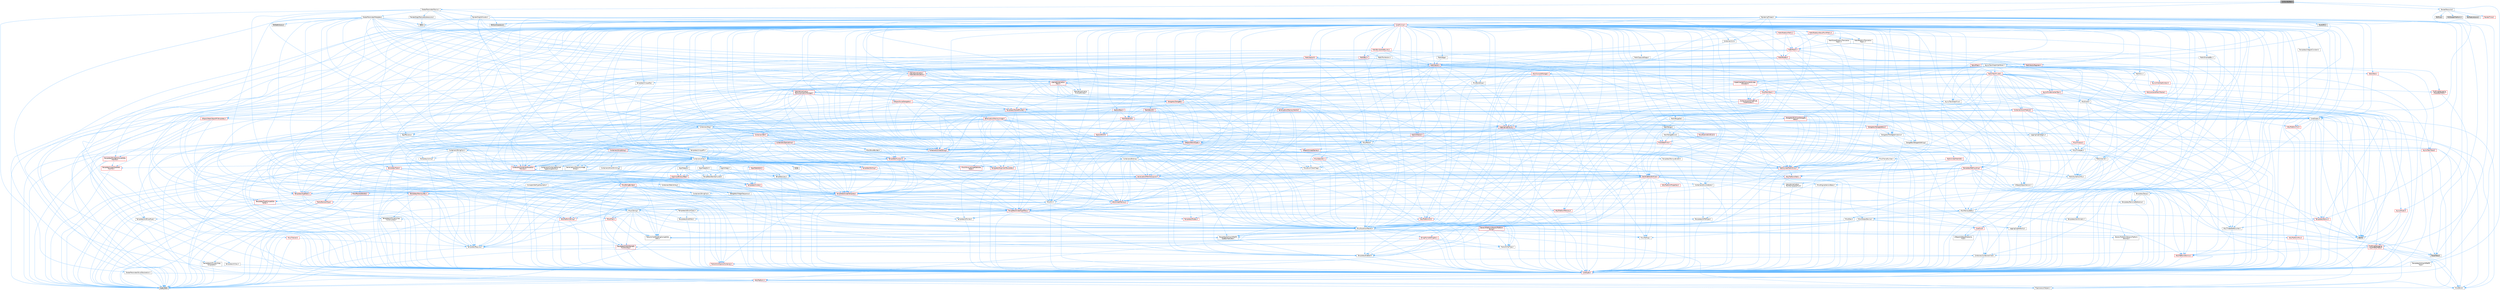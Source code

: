 digraph "UniformBuffer.h"
{
 // INTERACTIVE_SVG=YES
 // LATEX_PDF_SIZE
  bgcolor="transparent";
  edge [fontname=Helvetica,fontsize=10,labelfontname=Helvetica,labelfontsize=10];
  node [fontname=Helvetica,fontsize=10,shape=box,height=0.2,width=0.4];
  Node1 [id="Node000001",label="UniformBuffer.h",height=0.2,width=0.4,color="gray40", fillcolor="grey60", style="filled", fontcolor="black",tooltip=" "];
  Node1 -> Node2 [id="edge1_Node000001_Node000002",color="steelblue1",style="solid",tooltip=" "];
  Node2 [id="Node000002",label="ShaderParameterMacros.h",height=0.2,width=0.4,color="grey40", fillcolor="white", style="filled",URL="$d6/dbc/ShaderParameterMacros_8h.html",tooltip=" "];
  Node2 -> Node3 [id="edge2_Node000002_Node000003",color="steelblue1",style="solid",tooltip=" "];
  Node3 [id="Node000003",label="ShaderParameterStructDeclaration.h",height=0.2,width=0.4,color="grey40", fillcolor="white", style="filled",URL="$db/d89/ShaderParameterStructDeclaration_8h.html",tooltip=" "];
  Node3 -> Node4 [id="edge3_Node000003_Node000004",color="steelblue1",style="solid",tooltip=" "];
  Node4 [id="Node000004",label="type_traits",height=0.2,width=0.4,color="grey60", fillcolor="#E0E0E0", style="filled",tooltip=" "];
  Node3 -> Node5 [id="edge4_Node000003_Node000005",color="steelblue1",style="solid",tooltip=" "];
  Node5 [id="Node000005",label="HAL/Platform.h",height=0.2,width=0.4,color="red", fillcolor="#FFF0F0", style="filled",URL="$d9/dd0/Platform_8h.html",tooltip=" "];
  Node5 -> Node6 [id="edge5_Node000005_Node000006",color="steelblue1",style="solid",tooltip=" "];
  Node6 [id="Node000006",label="Misc/Build.h",height=0.2,width=0.4,color="grey40", fillcolor="white", style="filled",URL="$d3/dbb/Build_8h.html",tooltip=" "];
  Node5 -> Node4 [id="edge6_Node000005_Node000004",color="steelblue1",style="solid",tooltip=" "];
  Node5 -> Node8 [id="edge7_Node000005_Node000008",color="steelblue1",style="solid",tooltip=" "];
  Node8 [id="Node000008",label="PreprocessorHelpers.h",height=0.2,width=0.4,color="grey40", fillcolor="white", style="filled",URL="$db/ddb/PreprocessorHelpers_8h.html",tooltip=" "];
  Node2 -> Node14 [id="edge8_Node000002_Node000014",color="steelblue1",style="solid",tooltip=" "];
  Node14 [id="Node000014",label="ShaderParameterMetadata.h",height=0.2,width=0.4,color="grey40", fillcolor="white", style="filled",URL="$d6/df9/ShaderParameterMetadata_8h.html",tooltip=" "];
  Node14 -> Node15 [id="edge9_Node000014_Node000015",color="steelblue1",style="solid",tooltip=" "];
  Node15 [id="Node000015",label="Containers/Array.h",height=0.2,width=0.4,color="grey40", fillcolor="white", style="filled",URL="$df/dd0/Array_8h.html",tooltip=" "];
  Node15 -> Node16 [id="edge10_Node000015_Node000016",color="steelblue1",style="solid",tooltip=" "];
  Node16 [id="Node000016",label="CoreTypes.h",height=0.2,width=0.4,color="red", fillcolor="#FFF0F0", style="filled",URL="$dc/dec/CoreTypes_8h.html",tooltip=" "];
  Node16 -> Node5 [id="edge11_Node000016_Node000005",color="steelblue1",style="solid",tooltip=" "];
  Node15 -> Node20 [id="edge12_Node000015_Node000020",color="steelblue1",style="solid",tooltip=" "];
  Node20 [id="Node000020",label="Misc/AssertionMacros.h",height=0.2,width=0.4,color="grey40", fillcolor="white", style="filled",URL="$d0/dfa/AssertionMacros_8h.html",tooltip=" "];
  Node20 -> Node16 [id="edge13_Node000020_Node000016",color="steelblue1",style="solid",tooltip=" "];
  Node20 -> Node5 [id="edge14_Node000020_Node000005",color="steelblue1",style="solid",tooltip=" "];
  Node20 -> Node21 [id="edge15_Node000020_Node000021",color="steelblue1",style="solid",tooltip=" "];
  Node21 [id="Node000021",label="HAL/PlatformMisc.h",height=0.2,width=0.4,color="red", fillcolor="#FFF0F0", style="filled",URL="$d0/df5/PlatformMisc_8h.html",tooltip=" "];
  Node21 -> Node16 [id="edge16_Node000021_Node000016",color="steelblue1",style="solid",tooltip=" "];
  Node21 -> Node49 [id="edge17_Node000021_Node000049",color="steelblue1",style="solid",tooltip=" "];
  Node49 [id="Node000049",label="ProfilingDebugging\l/CpuProfilerTrace.h",height=0.2,width=0.4,color="red", fillcolor="#FFF0F0", style="filled",URL="$da/dcb/CpuProfilerTrace_8h.html",tooltip=" "];
  Node49 -> Node16 [id="edge18_Node000049_Node000016",color="steelblue1",style="solid",tooltip=" "];
  Node49 -> Node29 [id="edge19_Node000049_Node000029",color="steelblue1",style="solid",tooltip=" "];
  Node29 [id="Node000029",label="Containers/ContainersFwd.h",height=0.2,width=0.4,color="grey40", fillcolor="white", style="filled",URL="$d4/d0a/ContainersFwd_8h.html",tooltip=" "];
  Node29 -> Node5 [id="edge20_Node000029_Node000005",color="steelblue1",style="solid",tooltip=" "];
  Node29 -> Node16 [id="edge21_Node000029_Node000016",color="steelblue1",style="solid",tooltip=" "];
  Node29 -> Node26 [id="edge22_Node000029_Node000026",color="steelblue1",style="solid",tooltip=" "];
  Node26 [id="Node000026",label="Traits/IsContiguousContainer.h",height=0.2,width=0.4,color="red", fillcolor="#FFF0F0", style="filled",URL="$d5/d3c/IsContiguousContainer_8h.html",tooltip=" "];
  Node26 -> Node16 [id="edge23_Node000026_Node000016",color="steelblue1",style="solid",tooltip=" "];
  Node49 -> Node50 [id="edge24_Node000049_Node000050",color="steelblue1",style="solid",tooltip=" "];
  Node50 [id="Node000050",label="HAL/PlatformAtomics.h",height=0.2,width=0.4,color="red", fillcolor="#FFF0F0", style="filled",URL="$d3/d36/PlatformAtomics_8h.html",tooltip=" "];
  Node50 -> Node16 [id="edge25_Node000050_Node000016",color="steelblue1",style="solid",tooltip=" "];
  Node49 -> Node8 [id="edge26_Node000049_Node000008",color="steelblue1",style="solid",tooltip=" "];
  Node49 -> Node6 [id="edge27_Node000049_Node000006",color="steelblue1",style="solid",tooltip=" "];
  Node49 -> Node56 [id="edge28_Node000049_Node000056",color="steelblue1",style="solid",tooltip=" "];
  Node56 [id="Node000056",label="Trace/Trace.h",height=0.2,width=0.4,color="grey60", fillcolor="#E0E0E0", style="filled",tooltip=" "];
  Node20 -> Node8 [id="edge29_Node000020_Node000008",color="steelblue1",style="solid",tooltip=" "];
  Node20 -> Node57 [id="edge30_Node000020_Node000057",color="steelblue1",style="solid",tooltip=" "];
  Node57 [id="Node000057",label="Templates/EnableIf.h",height=0.2,width=0.4,color="grey40", fillcolor="white", style="filled",URL="$d7/d60/EnableIf_8h.html",tooltip=" "];
  Node57 -> Node16 [id="edge31_Node000057_Node000016",color="steelblue1",style="solid",tooltip=" "];
  Node20 -> Node58 [id="edge32_Node000020_Node000058",color="steelblue1",style="solid",tooltip=" "];
  Node58 [id="Node000058",label="Templates/IsArrayOrRefOf\lTypeByPredicate.h",height=0.2,width=0.4,color="grey40", fillcolor="white", style="filled",URL="$d6/da1/IsArrayOrRefOfTypeByPredicate_8h.html",tooltip=" "];
  Node58 -> Node16 [id="edge33_Node000058_Node000016",color="steelblue1",style="solid",tooltip=" "];
  Node20 -> Node59 [id="edge34_Node000020_Node000059",color="steelblue1",style="solid",tooltip=" "];
  Node59 [id="Node000059",label="Templates/IsValidVariadic\lFunctionArg.h",height=0.2,width=0.4,color="red", fillcolor="#FFF0F0", style="filled",URL="$d0/dc8/IsValidVariadicFunctionArg_8h.html",tooltip=" "];
  Node59 -> Node16 [id="edge35_Node000059_Node000016",color="steelblue1",style="solid",tooltip=" "];
  Node59 -> Node4 [id="edge36_Node000059_Node000004",color="steelblue1",style="solid",tooltip=" "];
  Node20 -> Node61 [id="edge37_Node000020_Node000061",color="steelblue1",style="solid",tooltip=" "];
  Node61 [id="Node000061",label="Traits/IsCharEncodingCompatible\lWith.h",height=0.2,width=0.4,color="grey40", fillcolor="white", style="filled",URL="$df/dd1/IsCharEncodingCompatibleWith_8h.html",tooltip=" "];
  Node61 -> Node4 [id="edge38_Node000061_Node000004",color="steelblue1",style="solid",tooltip=" "];
  Node61 -> Node62 [id="edge39_Node000061_Node000062",color="steelblue1",style="solid",tooltip=" "];
  Node62 [id="Node000062",label="Traits/IsCharType.h",height=0.2,width=0.4,color="grey40", fillcolor="white", style="filled",URL="$db/d51/IsCharType_8h.html",tooltip=" "];
  Node62 -> Node16 [id="edge40_Node000062_Node000016",color="steelblue1",style="solid",tooltip=" "];
  Node20 -> Node63 [id="edge41_Node000020_Node000063",color="steelblue1",style="solid",tooltip=" "];
  Node63 [id="Node000063",label="Misc/VarArgs.h",height=0.2,width=0.4,color="grey40", fillcolor="white", style="filled",URL="$d5/d6f/VarArgs_8h.html",tooltip=" "];
  Node63 -> Node16 [id="edge42_Node000063_Node000016",color="steelblue1",style="solid",tooltip=" "];
  Node20 -> Node64 [id="edge43_Node000020_Node000064",color="steelblue1",style="solid",tooltip=" "];
  Node64 [id="Node000064",label="String/FormatStringSan.h",height=0.2,width=0.4,color="red", fillcolor="#FFF0F0", style="filled",URL="$d3/d8b/FormatStringSan_8h.html",tooltip=" "];
  Node64 -> Node4 [id="edge44_Node000064_Node000004",color="steelblue1",style="solid",tooltip=" "];
  Node64 -> Node16 [id="edge45_Node000064_Node000016",color="steelblue1",style="solid",tooltip=" "];
  Node64 -> Node65 [id="edge46_Node000064_Node000065",color="steelblue1",style="solid",tooltip=" "];
  Node65 [id="Node000065",label="Templates/Requires.h",height=0.2,width=0.4,color="grey40", fillcolor="white", style="filled",URL="$dc/d96/Requires_8h.html",tooltip=" "];
  Node65 -> Node57 [id="edge47_Node000065_Node000057",color="steelblue1",style="solid",tooltip=" "];
  Node65 -> Node4 [id="edge48_Node000065_Node000004",color="steelblue1",style="solid",tooltip=" "];
  Node64 -> Node59 [id="edge49_Node000064_Node000059",color="steelblue1",style="solid",tooltip=" "];
  Node64 -> Node62 [id="edge50_Node000064_Node000062",color="steelblue1",style="solid",tooltip=" "];
  Node64 -> Node29 [id="edge51_Node000064_Node000029",color="steelblue1",style="solid",tooltip=" "];
  Node20 -> Node70 [id="edge52_Node000020_Node000070",color="steelblue1",style="solid",tooltip=" "];
  Node70 [id="Node000070",label="atomic",height=0.2,width=0.4,color="grey60", fillcolor="#E0E0E0", style="filled",tooltip=" "];
  Node15 -> Node71 [id="edge53_Node000015_Node000071",color="steelblue1",style="solid",tooltip=" "];
  Node71 [id="Node000071",label="Misc/IntrusiveUnsetOptional\lState.h",height=0.2,width=0.4,color="red", fillcolor="#FFF0F0", style="filled",URL="$d2/d0a/IntrusiveUnsetOptionalState_8h.html",tooltip=" "];
  Node15 -> Node73 [id="edge54_Node000015_Node000073",color="steelblue1",style="solid",tooltip=" "];
  Node73 [id="Node000073",label="Misc/ReverseIterate.h",height=0.2,width=0.4,color="red", fillcolor="#FFF0F0", style="filled",URL="$db/de3/ReverseIterate_8h.html",tooltip=" "];
  Node73 -> Node5 [id="edge55_Node000073_Node000005",color="steelblue1",style="solid",tooltip=" "];
  Node15 -> Node75 [id="edge56_Node000015_Node000075",color="steelblue1",style="solid",tooltip=" "];
  Node75 [id="Node000075",label="HAL/UnrealMemory.h",height=0.2,width=0.4,color="red", fillcolor="#FFF0F0", style="filled",URL="$d9/d96/UnrealMemory_8h.html",tooltip=" "];
  Node75 -> Node16 [id="edge57_Node000075_Node000016",color="steelblue1",style="solid",tooltip=" "];
  Node75 -> Node79 [id="edge58_Node000075_Node000079",color="steelblue1",style="solid",tooltip=" "];
  Node79 [id="Node000079",label="HAL/MemoryBase.h",height=0.2,width=0.4,color="grey40", fillcolor="white", style="filled",URL="$d6/d9f/MemoryBase_8h.html",tooltip=" "];
  Node79 -> Node16 [id="edge59_Node000079_Node000016",color="steelblue1",style="solid",tooltip=" "];
  Node79 -> Node50 [id="edge60_Node000079_Node000050",color="steelblue1",style="solid",tooltip=" "];
  Node79 -> Node33 [id="edge61_Node000079_Node000033",color="steelblue1",style="solid",tooltip=" "];
  Node33 [id="Node000033",label="HAL/PlatformCrt.h",height=0.2,width=0.4,color="red", fillcolor="#FFF0F0", style="filled",URL="$d8/d75/PlatformCrt_8h.html",tooltip=" "];
  Node79 -> Node80 [id="edge62_Node000079_Node000080",color="steelblue1",style="solid",tooltip=" "];
  Node80 [id="Node000080",label="Misc/Exec.h",height=0.2,width=0.4,color="grey40", fillcolor="white", style="filled",URL="$de/ddb/Exec_8h.html",tooltip=" "];
  Node80 -> Node16 [id="edge63_Node000080_Node000016",color="steelblue1",style="solid",tooltip=" "];
  Node80 -> Node20 [id="edge64_Node000080_Node000020",color="steelblue1",style="solid",tooltip=" "];
  Node79 -> Node81 [id="edge65_Node000079_Node000081",color="steelblue1",style="solid",tooltip=" "];
  Node81 [id="Node000081",label="Misc/OutputDevice.h",height=0.2,width=0.4,color="grey40", fillcolor="white", style="filled",URL="$d7/d32/OutputDevice_8h.html",tooltip=" "];
  Node81 -> Node28 [id="edge66_Node000081_Node000028",color="steelblue1",style="solid",tooltip=" "];
  Node28 [id="Node000028",label="CoreFwd.h",height=0.2,width=0.4,color="red", fillcolor="#FFF0F0", style="filled",URL="$d1/d1e/CoreFwd_8h.html",tooltip=" "];
  Node28 -> Node16 [id="edge67_Node000028_Node000016",color="steelblue1",style="solid",tooltip=" "];
  Node28 -> Node29 [id="edge68_Node000028_Node000029",color="steelblue1",style="solid",tooltip=" "];
  Node28 -> Node31 [id="edge69_Node000028_Node000031",color="steelblue1",style="solid",tooltip=" "];
  Node31 [id="Node000031",label="UObject/UObjectHierarchy\lFwd.h",height=0.2,width=0.4,color="grey40", fillcolor="white", style="filled",URL="$d3/d13/UObjectHierarchyFwd_8h.html",tooltip=" "];
  Node81 -> Node16 [id="edge70_Node000081_Node000016",color="steelblue1",style="solid",tooltip=" "];
  Node81 -> Node82 [id="edge71_Node000081_Node000082",color="steelblue1",style="solid",tooltip=" "];
  Node82 [id="Node000082",label="Logging/LogVerbosity.h",height=0.2,width=0.4,color="grey40", fillcolor="white", style="filled",URL="$d2/d8f/LogVerbosity_8h.html",tooltip=" "];
  Node82 -> Node16 [id="edge72_Node000082_Node000016",color="steelblue1",style="solid",tooltip=" "];
  Node81 -> Node63 [id="edge73_Node000081_Node000063",color="steelblue1",style="solid",tooltip=" "];
  Node81 -> Node58 [id="edge74_Node000081_Node000058",color="steelblue1",style="solid",tooltip=" "];
  Node81 -> Node59 [id="edge75_Node000081_Node000059",color="steelblue1",style="solid",tooltip=" "];
  Node81 -> Node61 [id="edge76_Node000081_Node000061",color="steelblue1",style="solid",tooltip=" "];
  Node79 -> Node83 [id="edge77_Node000079_Node000083",color="steelblue1",style="solid",tooltip=" "];
  Node83 [id="Node000083",label="Templates/Atomic.h",height=0.2,width=0.4,color="red", fillcolor="#FFF0F0", style="filled",URL="$d3/d91/Atomic_8h.html",tooltip=" "];
  Node83 -> Node84 [id="edge78_Node000083_Node000084",color="steelblue1",style="solid",tooltip=" "];
  Node84 [id="Node000084",label="HAL/ThreadSafeCounter.h",height=0.2,width=0.4,color="grey40", fillcolor="white", style="filled",URL="$dc/dc9/ThreadSafeCounter_8h.html",tooltip=" "];
  Node84 -> Node16 [id="edge79_Node000084_Node000016",color="steelblue1",style="solid",tooltip=" "];
  Node84 -> Node50 [id="edge80_Node000084_Node000050",color="steelblue1",style="solid",tooltip=" "];
  Node83 -> Node70 [id="edge81_Node000083_Node000070",color="steelblue1",style="solid",tooltip=" "];
  Node75 -> Node92 [id="edge82_Node000075_Node000092",color="steelblue1",style="solid",tooltip=" "];
  Node92 [id="Node000092",label="HAL/PlatformMemory.h",height=0.2,width=0.4,color="red", fillcolor="#FFF0F0", style="filled",URL="$de/d68/PlatformMemory_8h.html",tooltip=" "];
  Node92 -> Node16 [id="edge83_Node000092_Node000016",color="steelblue1",style="solid",tooltip=" "];
  Node75 -> Node95 [id="edge84_Node000075_Node000095",color="steelblue1",style="solid",tooltip=" "];
  Node95 [id="Node000095",label="Templates/IsPointer.h",height=0.2,width=0.4,color="grey40", fillcolor="white", style="filled",URL="$d7/d05/IsPointer_8h.html",tooltip=" "];
  Node95 -> Node16 [id="edge85_Node000095_Node000016",color="steelblue1",style="solid",tooltip=" "];
  Node15 -> Node96 [id="edge86_Node000015_Node000096",color="steelblue1",style="solid",tooltip=" "];
  Node96 [id="Node000096",label="Templates/UnrealTypeTraits.h",height=0.2,width=0.4,color="red", fillcolor="#FFF0F0", style="filled",URL="$d2/d2d/UnrealTypeTraits_8h.html",tooltip=" "];
  Node96 -> Node16 [id="edge87_Node000096_Node000016",color="steelblue1",style="solid",tooltip=" "];
  Node96 -> Node95 [id="edge88_Node000096_Node000095",color="steelblue1",style="solid",tooltip=" "];
  Node96 -> Node20 [id="edge89_Node000096_Node000020",color="steelblue1",style="solid",tooltip=" "];
  Node96 -> Node88 [id="edge90_Node000096_Node000088",color="steelblue1",style="solid",tooltip=" "];
  Node88 [id="Node000088",label="Templates/AndOrNot.h",height=0.2,width=0.4,color="grey40", fillcolor="white", style="filled",URL="$db/d0a/AndOrNot_8h.html",tooltip=" "];
  Node88 -> Node16 [id="edge91_Node000088_Node000016",color="steelblue1",style="solid",tooltip=" "];
  Node96 -> Node57 [id="edge92_Node000096_Node000057",color="steelblue1",style="solid",tooltip=" "];
  Node96 -> Node97 [id="edge93_Node000096_Node000097",color="steelblue1",style="solid",tooltip=" "];
  Node97 [id="Node000097",label="Templates/IsArithmetic.h",height=0.2,width=0.4,color="grey40", fillcolor="white", style="filled",URL="$d2/d5d/IsArithmetic_8h.html",tooltip=" "];
  Node97 -> Node16 [id="edge94_Node000097_Node000016",color="steelblue1",style="solid",tooltip=" "];
  Node96 -> Node98 [id="edge95_Node000096_Node000098",color="steelblue1",style="solid",tooltip=" "];
  Node98 [id="Node000098",label="Templates/Models.h",height=0.2,width=0.4,color="red", fillcolor="#FFF0F0", style="filled",URL="$d3/d0c/Models_8h.html",tooltip=" "];
  Node96 -> Node99 [id="edge96_Node000096_Node000099",color="steelblue1",style="solid",tooltip=" "];
  Node99 [id="Node000099",label="Templates/IsPODType.h",height=0.2,width=0.4,color="grey40", fillcolor="white", style="filled",URL="$d7/db1/IsPODType_8h.html",tooltip=" "];
  Node99 -> Node16 [id="edge97_Node000099_Node000016",color="steelblue1",style="solid",tooltip=" "];
  Node96 -> Node100 [id="edge98_Node000096_Node000100",color="steelblue1",style="solid",tooltip=" "];
  Node100 [id="Node000100",label="Templates/IsUECoreType.h",height=0.2,width=0.4,color="grey40", fillcolor="white", style="filled",URL="$d1/db8/IsUECoreType_8h.html",tooltip=" "];
  Node100 -> Node16 [id="edge99_Node000100_Node000016",color="steelblue1",style="solid",tooltip=" "];
  Node100 -> Node4 [id="edge100_Node000100_Node000004",color="steelblue1",style="solid",tooltip=" "];
  Node96 -> Node89 [id="edge101_Node000096_Node000089",color="steelblue1",style="solid",tooltip=" "];
  Node89 [id="Node000089",label="Templates/IsTriviallyCopy\lConstructible.h",height=0.2,width=0.4,color="grey40", fillcolor="white", style="filled",URL="$d3/d78/IsTriviallyCopyConstructible_8h.html",tooltip=" "];
  Node89 -> Node16 [id="edge102_Node000089_Node000016",color="steelblue1",style="solid",tooltip=" "];
  Node89 -> Node4 [id="edge103_Node000089_Node000004",color="steelblue1",style="solid",tooltip=" "];
  Node15 -> Node101 [id="edge104_Node000015_Node000101",color="steelblue1",style="solid",tooltip=" "];
  Node101 [id="Node000101",label="Templates/UnrealTemplate.h",height=0.2,width=0.4,color="red", fillcolor="#FFF0F0", style="filled",URL="$d4/d24/UnrealTemplate_8h.html",tooltip=" "];
  Node101 -> Node16 [id="edge105_Node000101_Node000016",color="steelblue1",style="solid",tooltip=" "];
  Node101 -> Node95 [id="edge106_Node000101_Node000095",color="steelblue1",style="solid",tooltip=" "];
  Node101 -> Node75 [id="edge107_Node000101_Node000075",color="steelblue1",style="solid",tooltip=" "];
  Node101 -> Node96 [id="edge108_Node000101_Node000096",color="steelblue1",style="solid",tooltip=" "];
  Node101 -> Node104 [id="edge109_Node000101_Node000104",color="steelblue1",style="solid",tooltip=" "];
  Node104 [id="Node000104",label="Templates/RemoveReference.h",height=0.2,width=0.4,color="grey40", fillcolor="white", style="filled",URL="$da/dbe/RemoveReference_8h.html",tooltip=" "];
  Node104 -> Node16 [id="edge110_Node000104_Node000016",color="steelblue1",style="solid",tooltip=" "];
  Node101 -> Node65 [id="edge111_Node000101_Node000065",color="steelblue1",style="solid",tooltip=" "];
  Node101 -> Node105 [id="edge112_Node000101_Node000105",color="steelblue1",style="solid",tooltip=" "];
  Node105 [id="Node000105",label="Templates/TypeCompatible\lBytes.h",height=0.2,width=0.4,color="red", fillcolor="#FFF0F0", style="filled",URL="$df/d0a/TypeCompatibleBytes_8h.html",tooltip=" "];
  Node105 -> Node16 [id="edge113_Node000105_Node000016",color="steelblue1",style="solid",tooltip=" "];
  Node105 -> Node4 [id="edge114_Node000105_Node000004",color="steelblue1",style="solid",tooltip=" "];
  Node101 -> Node26 [id="edge115_Node000101_Node000026",color="steelblue1",style="solid",tooltip=" "];
  Node101 -> Node4 [id="edge116_Node000101_Node000004",color="steelblue1",style="solid",tooltip=" "];
  Node15 -> Node107 [id="edge117_Node000015_Node000107",color="steelblue1",style="solid",tooltip=" "];
  Node107 [id="Node000107",label="Containers/AllowShrinking.h",height=0.2,width=0.4,color="grey40", fillcolor="white", style="filled",URL="$d7/d1a/AllowShrinking_8h.html",tooltip=" "];
  Node107 -> Node16 [id="edge118_Node000107_Node000016",color="steelblue1",style="solid",tooltip=" "];
  Node15 -> Node108 [id="edge119_Node000015_Node000108",color="steelblue1",style="solid",tooltip=" "];
  Node108 [id="Node000108",label="Containers/ContainerAllocation\lPolicies.h",height=0.2,width=0.4,color="red", fillcolor="#FFF0F0", style="filled",URL="$d7/dff/ContainerAllocationPolicies_8h.html",tooltip=" "];
  Node108 -> Node16 [id="edge120_Node000108_Node000016",color="steelblue1",style="solid",tooltip=" "];
  Node108 -> Node108 [id="edge121_Node000108_Node000108",color="steelblue1",style="solid",tooltip=" "];
  Node108 -> Node110 [id="edge122_Node000108_Node000110",color="steelblue1",style="solid",tooltip=" "];
  Node110 [id="Node000110",label="HAL/PlatformMath.h",height=0.2,width=0.4,color="red", fillcolor="#FFF0F0", style="filled",URL="$dc/d53/PlatformMath_8h.html",tooltip=" "];
  Node110 -> Node16 [id="edge123_Node000110_Node000016",color="steelblue1",style="solid",tooltip=" "];
  Node108 -> Node75 [id="edge124_Node000108_Node000075",color="steelblue1",style="solid",tooltip=" "];
  Node108 -> Node43 [id="edge125_Node000108_Node000043",color="steelblue1",style="solid",tooltip=" "];
  Node43 [id="Node000043",label="Math/NumericLimits.h",height=0.2,width=0.4,color="grey40", fillcolor="white", style="filled",URL="$df/d1b/NumericLimits_8h.html",tooltip=" "];
  Node43 -> Node16 [id="edge126_Node000043_Node000016",color="steelblue1",style="solid",tooltip=" "];
  Node108 -> Node20 [id="edge127_Node000108_Node000020",color="steelblue1",style="solid",tooltip=" "];
  Node108 -> Node119 [id="edge128_Node000108_Node000119",color="steelblue1",style="solid",tooltip=" "];
  Node119 [id="Node000119",label="Templates/MemoryOps.h",height=0.2,width=0.4,color="red", fillcolor="#FFF0F0", style="filled",URL="$db/dea/MemoryOps_8h.html",tooltip=" "];
  Node119 -> Node16 [id="edge129_Node000119_Node000016",color="steelblue1",style="solid",tooltip=" "];
  Node119 -> Node75 [id="edge130_Node000119_Node000075",color="steelblue1",style="solid",tooltip=" "];
  Node119 -> Node90 [id="edge131_Node000119_Node000090",color="steelblue1",style="solid",tooltip=" "];
  Node90 [id="Node000090",label="Templates/IsTriviallyCopy\lAssignable.h",height=0.2,width=0.4,color="grey40", fillcolor="white", style="filled",URL="$d2/df2/IsTriviallyCopyAssignable_8h.html",tooltip=" "];
  Node90 -> Node16 [id="edge132_Node000090_Node000016",color="steelblue1",style="solid",tooltip=" "];
  Node90 -> Node4 [id="edge133_Node000090_Node000004",color="steelblue1",style="solid",tooltip=" "];
  Node119 -> Node89 [id="edge134_Node000119_Node000089",color="steelblue1",style="solid",tooltip=" "];
  Node119 -> Node65 [id="edge135_Node000119_Node000065",color="steelblue1",style="solid",tooltip=" "];
  Node119 -> Node96 [id="edge136_Node000119_Node000096",color="steelblue1",style="solid",tooltip=" "];
  Node119 -> Node4 [id="edge137_Node000119_Node000004",color="steelblue1",style="solid",tooltip=" "];
  Node108 -> Node105 [id="edge138_Node000108_Node000105",color="steelblue1",style="solid",tooltip=" "];
  Node108 -> Node4 [id="edge139_Node000108_Node000004",color="steelblue1",style="solid",tooltip=" "];
  Node15 -> Node120 [id="edge140_Node000015_Node000120",color="steelblue1",style="solid",tooltip=" "];
  Node120 [id="Node000120",label="Containers/ContainerElement\lTypeCompatibility.h",height=0.2,width=0.4,color="grey40", fillcolor="white", style="filled",URL="$df/ddf/ContainerElementTypeCompatibility_8h.html",tooltip=" "];
  Node120 -> Node16 [id="edge141_Node000120_Node000016",color="steelblue1",style="solid",tooltip=" "];
  Node120 -> Node96 [id="edge142_Node000120_Node000096",color="steelblue1",style="solid",tooltip=" "];
  Node15 -> Node121 [id="edge143_Node000015_Node000121",color="steelblue1",style="solid",tooltip=" "];
  Node121 [id="Node000121",label="Serialization/Archive.h",height=0.2,width=0.4,color="red", fillcolor="#FFF0F0", style="filled",URL="$d7/d3b/Archive_8h.html",tooltip=" "];
  Node121 -> Node28 [id="edge144_Node000121_Node000028",color="steelblue1",style="solid",tooltip=" "];
  Node121 -> Node16 [id="edge145_Node000121_Node000016",color="steelblue1",style="solid",tooltip=" "];
  Node121 -> Node122 [id="edge146_Node000121_Node000122",color="steelblue1",style="solid",tooltip=" "];
  Node122 [id="Node000122",label="HAL/PlatformProperties.h",height=0.2,width=0.4,color="red", fillcolor="#FFF0F0", style="filled",URL="$d9/db0/PlatformProperties_8h.html",tooltip=" "];
  Node122 -> Node16 [id="edge147_Node000122_Node000016",color="steelblue1",style="solid",tooltip=" "];
  Node121 -> Node125 [id="edge148_Node000121_Node000125",color="steelblue1",style="solid",tooltip=" "];
  Node125 [id="Node000125",label="Internationalization\l/TextNamespaceFwd.h",height=0.2,width=0.4,color="grey40", fillcolor="white", style="filled",URL="$d8/d97/TextNamespaceFwd_8h.html",tooltip=" "];
  Node125 -> Node16 [id="edge149_Node000125_Node000016",color="steelblue1",style="solid",tooltip=" "];
  Node121 -> Node20 [id="edge150_Node000121_Node000020",color="steelblue1",style="solid",tooltip=" "];
  Node121 -> Node6 [id="edge151_Node000121_Node000006",color="steelblue1",style="solid",tooltip=" "];
  Node121 -> Node126 [id="edge152_Node000121_Node000126",color="steelblue1",style="solid",tooltip=" "];
  Node126 [id="Node000126",label="Misc/EngineVersionBase.h",height=0.2,width=0.4,color="grey40", fillcolor="white", style="filled",URL="$d5/d2b/EngineVersionBase_8h.html",tooltip=" "];
  Node126 -> Node16 [id="edge153_Node000126_Node000016",color="steelblue1",style="solid",tooltip=" "];
  Node121 -> Node63 [id="edge154_Node000121_Node000063",color="steelblue1",style="solid",tooltip=" "];
  Node121 -> Node57 [id="edge155_Node000121_Node000057",color="steelblue1",style="solid",tooltip=" "];
  Node121 -> Node58 [id="edge156_Node000121_Node000058",color="steelblue1",style="solid",tooltip=" "];
  Node121 -> Node129 [id="edge157_Node000121_Node000129",color="steelblue1",style="solid",tooltip=" "];
  Node129 [id="Node000129",label="Templates/IsEnumClass.h",height=0.2,width=0.4,color="grey40", fillcolor="white", style="filled",URL="$d7/d15/IsEnumClass_8h.html",tooltip=" "];
  Node129 -> Node16 [id="edge158_Node000129_Node000016",color="steelblue1",style="solid",tooltip=" "];
  Node129 -> Node88 [id="edge159_Node000129_Node000088",color="steelblue1",style="solid",tooltip=" "];
  Node121 -> Node59 [id="edge160_Node000121_Node000059",color="steelblue1",style="solid",tooltip=" "];
  Node121 -> Node101 [id="edge161_Node000121_Node000101",color="steelblue1",style="solid",tooltip=" "];
  Node121 -> Node61 [id="edge162_Node000121_Node000061",color="steelblue1",style="solid",tooltip=" "];
  Node121 -> Node130 [id="edge163_Node000121_Node000130",color="steelblue1",style="solid",tooltip=" "];
  Node130 [id="Node000130",label="UObject/ObjectVersion.h",height=0.2,width=0.4,color="grey40", fillcolor="white", style="filled",URL="$da/d63/ObjectVersion_8h.html",tooltip=" "];
  Node130 -> Node16 [id="edge164_Node000130_Node000016",color="steelblue1",style="solid",tooltip=" "];
  Node15 -> Node131 [id="edge165_Node000015_Node000131",color="steelblue1",style="solid",tooltip=" "];
  Node131 [id="Node000131",label="Serialization/MemoryImage\lWriter.h",height=0.2,width=0.4,color="grey40", fillcolor="white", style="filled",URL="$d0/d08/MemoryImageWriter_8h.html",tooltip=" "];
  Node131 -> Node16 [id="edge166_Node000131_Node000016",color="steelblue1",style="solid",tooltip=" "];
  Node131 -> Node132 [id="edge167_Node000131_Node000132",color="steelblue1",style="solid",tooltip=" "];
  Node132 [id="Node000132",label="Serialization/MemoryLayout.h",height=0.2,width=0.4,color="red", fillcolor="#FFF0F0", style="filled",URL="$d7/d66/MemoryLayout_8h.html",tooltip=" "];
  Node132 -> Node135 [id="edge168_Node000132_Node000135",color="steelblue1",style="solid",tooltip=" "];
  Node135 [id="Node000135",label="Containers/EnumAsByte.h",height=0.2,width=0.4,color="grey40", fillcolor="white", style="filled",URL="$d6/d9a/EnumAsByte_8h.html",tooltip=" "];
  Node135 -> Node16 [id="edge169_Node000135_Node000016",color="steelblue1",style="solid",tooltip=" "];
  Node135 -> Node99 [id="edge170_Node000135_Node000099",color="steelblue1",style="solid",tooltip=" "];
  Node135 -> Node136 [id="edge171_Node000135_Node000136",color="steelblue1",style="solid",tooltip=" "];
  Node136 [id="Node000136",label="Templates/TypeHash.h",height=0.2,width=0.4,color="red", fillcolor="#FFF0F0", style="filled",URL="$d1/d62/TypeHash_8h.html",tooltip=" "];
  Node136 -> Node16 [id="edge172_Node000136_Node000016",color="steelblue1",style="solid",tooltip=" "];
  Node136 -> Node65 [id="edge173_Node000136_Node000065",color="steelblue1",style="solid",tooltip=" "];
  Node136 -> Node137 [id="edge174_Node000136_Node000137",color="steelblue1",style="solid",tooltip=" "];
  Node137 [id="Node000137",label="Misc/Crc.h",height=0.2,width=0.4,color="grey40", fillcolor="white", style="filled",URL="$d4/dd2/Crc_8h.html",tooltip=" "];
  Node137 -> Node16 [id="edge175_Node000137_Node000016",color="steelblue1",style="solid",tooltip=" "];
  Node137 -> Node77 [id="edge176_Node000137_Node000077",color="steelblue1",style="solid",tooltip=" "];
  Node77 [id="Node000077",label="HAL/PlatformString.h",height=0.2,width=0.4,color="red", fillcolor="#FFF0F0", style="filled",URL="$db/db5/PlatformString_8h.html",tooltip=" "];
  Node77 -> Node16 [id="edge177_Node000077_Node000016",color="steelblue1",style="solid",tooltip=" "];
  Node137 -> Node20 [id="edge178_Node000137_Node000020",color="steelblue1",style="solid",tooltip=" "];
  Node137 -> Node138 [id="edge179_Node000137_Node000138",color="steelblue1",style="solid",tooltip=" "];
  Node138 [id="Node000138",label="Misc/CString.h",height=0.2,width=0.4,color="grey40", fillcolor="white", style="filled",URL="$d2/d49/CString_8h.html",tooltip=" "];
  Node138 -> Node16 [id="edge180_Node000138_Node000016",color="steelblue1",style="solid",tooltip=" "];
  Node138 -> Node33 [id="edge181_Node000138_Node000033",color="steelblue1",style="solid",tooltip=" "];
  Node138 -> Node77 [id="edge182_Node000138_Node000077",color="steelblue1",style="solid",tooltip=" "];
  Node138 -> Node20 [id="edge183_Node000138_Node000020",color="steelblue1",style="solid",tooltip=" "];
  Node138 -> Node139 [id="edge184_Node000138_Node000139",color="steelblue1",style="solid",tooltip=" "];
  Node139 [id="Node000139",label="Misc/Char.h",height=0.2,width=0.4,color="red", fillcolor="#FFF0F0", style="filled",URL="$d0/d58/Char_8h.html",tooltip=" "];
  Node139 -> Node16 [id="edge185_Node000139_Node000016",color="steelblue1",style="solid",tooltip=" "];
  Node139 -> Node4 [id="edge186_Node000139_Node000004",color="steelblue1",style="solid",tooltip=" "];
  Node138 -> Node63 [id="edge187_Node000138_Node000063",color="steelblue1",style="solid",tooltip=" "];
  Node138 -> Node58 [id="edge188_Node000138_Node000058",color="steelblue1",style="solid",tooltip=" "];
  Node138 -> Node59 [id="edge189_Node000138_Node000059",color="steelblue1",style="solid",tooltip=" "];
  Node138 -> Node61 [id="edge190_Node000138_Node000061",color="steelblue1",style="solid",tooltip=" "];
  Node137 -> Node139 [id="edge191_Node000137_Node000139",color="steelblue1",style="solid",tooltip=" "];
  Node137 -> Node96 [id="edge192_Node000137_Node000096",color="steelblue1",style="solid",tooltip=" "];
  Node137 -> Node62 [id="edge193_Node000137_Node000062",color="steelblue1",style="solid",tooltip=" "];
  Node136 -> Node4 [id="edge194_Node000136_Node000004",color="steelblue1",style="solid",tooltip=" "];
  Node132 -> Node23 [id="edge195_Node000132_Node000023",color="steelblue1",style="solid",tooltip=" "];
  Node23 [id="Node000023",label="Containers/StringFwd.h",height=0.2,width=0.4,color="grey40", fillcolor="white", style="filled",URL="$df/d37/StringFwd_8h.html",tooltip=" "];
  Node23 -> Node16 [id="edge196_Node000023_Node000016",color="steelblue1",style="solid",tooltip=" "];
  Node23 -> Node24 [id="edge197_Node000023_Node000024",color="steelblue1",style="solid",tooltip=" "];
  Node24 [id="Node000024",label="Traits/ElementType.h",height=0.2,width=0.4,color="red", fillcolor="#FFF0F0", style="filled",URL="$d5/d4f/ElementType_8h.html",tooltip=" "];
  Node24 -> Node5 [id="edge198_Node000024_Node000005",color="steelblue1",style="solid",tooltip=" "];
  Node24 -> Node4 [id="edge199_Node000024_Node000004",color="steelblue1",style="solid",tooltip=" "];
  Node23 -> Node26 [id="edge200_Node000023_Node000026",color="steelblue1",style="solid",tooltip=" "];
  Node132 -> Node75 [id="edge201_Node000132_Node000075",color="steelblue1",style="solid",tooltip=" "];
  Node132 -> Node57 [id="edge202_Node000132_Node000057",color="steelblue1",style="solid",tooltip=" "];
  Node132 -> Node98 [id="edge203_Node000132_Node000098",color="steelblue1",style="solid",tooltip=" "];
  Node132 -> Node101 [id="edge204_Node000132_Node000101",color="steelblue1",style="solid",tooltip=" "];
  Node15 -> Node145 [id="edge205_Node000015_Node000145",color="steelblue1",style="solid",tooltip=" "];
  Node145 [id="Node000145",label="Algo/Heapify.h",height=0.2,width=0.4,color="grey40", fillcolor="white", style="filled",URL="$d0/d2a/Heapify_8h.html",tooltip=" "];
  Node145 -> Node146 [id="edge206_Node000145_Node000146",color="steelblue1",style="solid",tooltip=" "];
  Node146 [id="Node000146",label="Algo/Impl/BinaryHeap.h",height=0.2,width=0.4,color="red", fillcolor="#FFF0F0", style="filled",URL="$d7/da3/Algo_2Impl_2BinaryHeap_8h.html",tooltip=" "];
  Node146 -> Node147 [id="edge207_Node000146_Node000147",color="steelblue1",style="solid",tooltip=" "];
  Node147 [id="Node000147",label="Templates/Invoke.h",height=0.2,width=0.4,color="red", fillcolor="#FFF0F0", style="filled",URL="$d7/deb/Invoke_8h.html",tooltip=" "];
  Node147 -> Node16 [id="edge208_Node000147_Node000016",color="steelblue1",style="solid",tooltip=" "];
  Node147 -> Node101 [id="edge209_Node000147_Node000101",color="steelblue1",style="solid",tooltip=" "];
  Node147 -> Node4 [id="edge210_Node000147_Node000004",color="steelblue1",style="solid",tooltip=" "];
  Node146 -> Node4 [id="edge211_Node000146_Node000004",color="steelblue1",style="solid",tooltip=" "];
  Node145 -> Node151 [id="edge212_Node000145_Node000151",color="steelblue1",style="solid",tooltip=" "];
  Node151 [id="Node000151",label="Templates/IdentityFunctor.h",height=0.2,width=0.4,color="grey40", fillcolor="white", style="filled",URL="$d7/d2e/IdentityFunctor_8h.html",tooltip=" "];
  Node151 -> Node5 [id="edge213_Node000151_Node000005",color="steelblue1",style="solid",tooltip=" "];
  Node145 -> Node147 [id="edge214_Node000145_Node000147",color="steelblue1",style="solid",tooltip=" "];
  Node145 -> Node152 [id="edge215_Node000145_Node000152",color="steelblue1",style="solid",tooltip=" "];
  Node152 [id="Node000152",label="Templates/Less.h",height=0.2,width=0.4,color="grey40", fillcolor="white", style="filled",URL="$de/dc8/Less_8h.html",tooltip=" "];
  Node152 -> Node16 [id="edge216_Node000152_Node000016",color="steelblue1",style="solid",tooltip=" "];
  Node152 -> Node101 [id="edge217_Node000152_Node000101",color="steelblue1",style="solid",tooltip=" "];
  Node145 -> Node101 [id="edge218_Node000145_Node000101",color="steelblue1",style="solid",tooltip=" "];
  Node15 -> Node153 [id="edge219_Node000015_Node000153",color="steelblue1",style="solid",tooltip=" "];
  Node153 [id="Node000153",label="Algo/HeapSort.h",height=0.2,width=0.4,color="grey40", fillcolor="white", style="filled",URL="$d3/d92/HeapSort_8h.html",tooltip=" "];
  Node153 -> Node146 [id="edge220_Node000153_Node000146",color="steelblue1",style="solid",tooltip=" "];
  Node153 -> Node151 [id="edge221_Node000153_Node000151",color="steelblue1",style="solid",tooltip=" "];
  Node153 -> Node152 [id="edge222_Node000153_Node000152",color="steelblue1",style="solid",tooltip=" "];
  Node153 -> Node101 [id="edge223_Node000153_Node000101",color="steelblue1",style="solid",tooltip=" "];
  Node15 -> Node154 [id="edge224_Node000015_Node000154",color="steelblue1",style="solid",tooltip=" "];
  Node154 [id="Node000154",label="Algo/IsHeap.h",height=0.2,width=0.4,color="grey40", fillcolor="white", style="filled",URL="$de/d32/IsHeap_8h.html",tooltip=" "];
  Node154 -> Node146 [id="edge225_Node000154_Node000146",color="steelblue1",style="solid",tooltip=" "];
  Node154 -> Node151 [id="edge226_Node000154_Node000151",color="steelblue1",style="solid",tooltip=" "];
  Node154 -> Node147 [id="edge227_Node000154_Node000147",color="steelblue1",style="solid",tooltip=" "];
  Node154 -> Node152 [id="edge228_Node000154_Node000152",color="steelblue1",style="solid",tooltip=" "];
  Node154 -> Node101 [id="edge229_Node000154_Node000101",color="steelblue1",style="solid",tooltip=" "];
  Node15 -> Node146 [id="edge230_Node000015_Node000146",color="steelblue1",style="solid",tooltip=" "];
  Node15 -> Node155 [id="edge231_Node000015_Node000155",color="steelblue1",style="solid",tooltip=" "];
  Node155 [id="Node000155",label="Algo/StableSort.h",height=0.2,width=0.4,color="red", fillcolor="#FFF0F0", style="filled",URL="$d7/d3c/StableSort_8h.html",tooltip=" "];
  Node155 -> Node151 [id="edge232_Node000155_Node000151",color="steelblue1",style="solid",tooltip=" "];
  Node155 -> Node147 [id="edge233_Node000155_Node000147",color="steelblue1",style="solid",tooltip=" "];
  Node155 -> Node152 [id="edge234_Node000155_Node000152",color="steelblue1",style="solid",tooltip=" "];
  Node155 -> Node101 [id="edge235_Node000155_Node000101",color="steelblue1",style="solid",tooltip=" "];
  Node15 -> Node158 [id="edge236_Node000015_Node000158",color="steelblue1",style="solid",tooltip=" "];
  Node158 [id="Node000158",label="Concepts/GetTypeHashable.h",height=0.2,width=0.4,color="grey40", fillcolor="white", style="filled",URL="$d3/da2/GetTypeHashable_8h.html",tooltip=" "];
  Node158 -> Node16 [id="edge237_Node000158_Node000016",color="steelblue1",style="solid",tooltip=" "];
  Node158 -> Node136 [id="edge238_Node000158_Node000136",color="steelblue1",style="solid",tooltip=" "];
  Node15 -> Node151 [id="edge239_Node000015_Node000151",color="steelblue1",style="solid",tooltip=" "];
  Node15 -> Node147 [id="edge240_Node000015_Node000147",color="steelblue1",style="solid",tooltip=" "];
  Node15 -> Node152 [id="edge241_Node000015_Node000152",color="steelblue1",style="solid",tooltip=" "];
  Node15 -> Node159 [id="edge242_Node000015_Node000159",color="steelblue1",style="solid",tooltip=" "];
  Node159 [id="Node000159",label="Templates/LosesQualifiers\lFromTo.h",height=0.2,width=0.4,color="red", fillcolor="#FFF0F0", style="filled",URL="$d2/db3/LosesQualifiersFromTo_8h.html",tooltip=" "];
  Node159 -> Node4 [id="edge243_Node000159_Node000004",color="steelblue1",style="solid",tooltip=" "];
  Node15 -> Node65 [id="edge244_Node000015_Node000065",color="steelblue1",style="solid",tooltip=" "];
  Node15 -> Node160 [id="edge245_Node000015_Node000160",color="steelblue1",style="solid",tooltip=" "];
  Node160 [id="Node000160",label="Templates/Sorting.h",height=0.2,width=0.4,color="red", fillcolor="#FFF0F0", style="filled",URL="$d3/d9e/Sorting_8h.html",tooltip=" "];
  Node160 -> Node16 [id="edge246_Node000160_Node000016",color="steelblue1",style="solid",tooltip=" "];
  Node160 -> Node110 [id="edge247_Node000160_Node000110",color="steelblue1",style="solid",tooltip=" "];
  Node160 -> Node152 [id="edge248_Node000160_Node000152",color="steelblue1",style="solid",tooltip=" "];
  Node15 -> Node164 [id="edge249_Node000015_Node000164",color="steelblue1",style="solid",tooltip=" "];
  Node164 [id="Node000164",label="Templates/AlignmentTemplates.h",height=0.2,width=0.4,color="red", fillcolor="#FFF0F0", style="filled",URL="$dd/d32/AlignmentTemplates_8h.html",tooltip=" "];
  Node164 -> Node16 [id="edge250_Node000164_Node000016",color="steelblue1",style="solid",tooltip=" "];
  Node164 -> Node95 [id="edge251_Node000164_Node000095",color="steelblue1",style="solid",tooltip=" "];
  Node15 -> Node24 [id="edge252_Node000015_Node000024",color="steelblue1",style="solid",tooltip=" "];
  Node15 -> Node116 [id="edge253_Node000015_Node000116",color="steelblue1",style="solid",tooltip=" "];
  Node116 [id="Node000116",label="limits",height=0.2,width=0.4,color="grey60", fillcolor="#E0E0E0", style="filled",tooltip=" "];
  Node15 -> Node4 [id="edge254_Node000015_Node000004",color="steelblue1",style="solid",tooltip=" "];
  Node14 -> Node165 [id="edge255_Node000014_Node000165",color="steelblue1",style="solid",tooltip=" "];
  Node165 [id="Node000165",label="Containers/List.h",height=0.2,width=0.4,color="grey40", fillcolor="white", style="filled",URL="$de/d88/List_8h.html",tooltip=" "];
  Node165 -> Node16 [id="edge256_Node000165_Node000016",color="steelblue1",style="solid",tooltip=" "];
  Node165 -> Node20 [id="edge257_Node000165_Node000020",color="steelblue1",style="solid",tooltip=" "];
  Node14 -> Node166 [id="edge258_Node000014_Node000166",color="steelblue1",style="solid",tooltip=" "];
  Node166 [id="Node000166",label="Containers/Map.h",height=0.2,width=0.4,color="grey40", fillcolor="white", style="filled",URL="$df/d79/Map_8h.html",tooltip=" "];
  Node166 -> Node16 [id="edge259_Node000166_Node000016",color="steelblue1",style="solid",tooltip=" "];
  Node166 -> Node167 [id="edge260_Node000166_Node000167",color="steelblue1",style="solid",tooltip=" "];
  Node167 [id="Node000167",label="Algo/Reverse.h",height=0.2,width=0.4,color="grey40", fillcolor="white", style="filled",URL="$d5/d93/Reverse_8h.html",tooltip=" "];
  Node167 -> Node16 [id="edge261_Node000167_Node000016",color="steelblue1",style="solid",tooltip=" "];
  Node167 -> Node101 [id="edge262_Node000167_Node000101",color="steelblue1",style="solid",tooltip=" "];
  Node166 -> Node120 [id="edge263_Node000166_Node000120",color="steelblue1",style="solid",tooltip=" "];
  Node166 -> Node168 [id="edge264_Node000166_Node000168",color="steelblue1",style="solid",tooltip=" "];
  Node168 [id="Node000168",label="Containers/Set.h",height=0.2,width=0.4,color="red", fillcolor="#FFF0F0", style="filled",URL="$d4/d45/Set_8h.html",tooltip=" "];
  Node168 -> Node108 [id="edge265_Node000168_Node000108",color="steelblue1",style="solid",tooltip=" "];
  Node168 -> Node120 [id="edge266_Node000168_Node000120",color="steelblue1",style="solid",tooltip=" "];
  Node168 -> Node170 [id="edge267_Node000168_Node000170",color="steelblue1",style="solid",tooltip=" "];
  Node170 [id="Node000170",label="Containers/SparseArray.h",height=0.2,width=0.4,color="red", fillcolor="#FFF0F0", style="filled",URL="$d5/dbf/SparseArray_8h.html",tooltip=" "];
  Node170 -> Node16 [id="edge268_Node000170_Node000016",color="steelblue1",style="solid",tooltip=" "];
  Node170 -> Node20 [id="edge269_Node000170_Node000020",color="steelblue1",style="solid",tooltip=" "];
  Node170 -> Node75 [id="edge270_Node000170_Node000075",color="steelblue1",style="solid",tooltip=" "];
  Node170 -> Node96 [id="edge271_Node000170_Node000096",color="steelblue1",style="solid",tooltip=" "];
  Node170 -> Node101 [id="edge272_Node000170_Node000101",color="steelblue1",style="solid",tooltip=" "];
  Node170 -> Node108 [id="edge273_Node000170_Node000108",color="steelblue1",style="solid",tooltip=" "];
  Node170 -> Node152 [id="edge274_Node000170_Node000152",color="steelblue1",style="solid",tooltip=" "];
  Node170 -> Node15 [id="edge275_Node000170_Node000015",color="steelblue1",style="solid",tooltip=" "];
  Node170 -> Node163 [id="edge276_Node000170_Node000163",color="steelblue1",style="solid",tooltip=" "];
  Node163 [id="Node000163",label="Math/UnrealMathUtility.h",height=0.2,width=0.4,color="red", fillcolor="#FFF0F0", style="filled",URL="$db/db8/UnrealMathUtility_8h.html",tooltip=" "];
  Node163 -> Node16 [id="edge277_Node000163_Node000016",color="steelblue1",style="solid",tooltip=" "];
  Node163 -> Node20 [id="edge278_Node000163_Node000020",color="steelblue1",style="solid",tooltip=" "];
  Node163 -> Node110 [id="edge279_Node000163_Node000110",color="steelblue1",style="solid",tooltip=" "];
  Node163 -> Node65 [id="edge280_Node000163_Node000065",color="steelblue1",style="solid",tooltip=" "];
  Node170 -> Node171 [id="edge281_Node000170_Node000171",color="steelblue1",style="solid",tooltip=" "];
  Node171 [id="Node000171",label="Containers/ScriptArray.h",height=0.2,width=0.4,color="red", fillcolor="#FFF0F0", style="filled",URL="$dc/daf/ScriptArray_8h.html",tooltip=" "];
  Node171 -> Node16 [id="edge282_Node000171_Node000016",color="steelblue1",style="solid",tooltip=" "];
  Node171 -> Node20 [id="edge283_Node000171_Node000020",color="steelblue1",style="solid",tooltip=" "];
  Node171 -> Node75 [id="edge284_Node000171_Node000075",color="steelblue1",style="solid",tooltip=" "];
  Node171 -> Node107 [id="edge285_Node000171_Node000107",color="steelblue1",style="solid",tooltip=" "];
  Node171 -> Node108 [id="edge286_Node000171_Node000108",color="steelblue1",style="solid",tooltip=" "];
  Node171 -> Node15 [id="edge287_Node000171_Node000015",color="steelblue1",style="solid",tooltip=" "];
  Node170 -> Node172 [id="edge288_Node000170_Node000172",color="steelblue1",style="solid",tooltip=" "];
  Node172 [id="Node000172",label="Containers/BitArray.h",height=0.2,width=0.4,color="grey40", fillcolor="white", style="filled",URL="$d1/de4/BitArray_8h.html",tooltip=" "];
  Node172 -> Node108 [id="edge289_Node000172_Node000108",color="steelblue1",style="solid",tooltip=" "];
  Node172 -> Node16 [id="edge290_Node000172_Node000016",color="steelblue1",style="solid",tooltip=" "];
  Node172 -> Node50 [id="edge291_Node000172_Node000050",color="steelblue1",style="solid",tooltip=" "];
  Node172 -> Node75 [id="edge292_Node000172_Node000075",color="steelblue1",style="solid",tooltip=" "];
  Node172 -> Node163 [id="edge293_Node000172_Node000163",color="steelblue1",style="solid",tooltip=" "];
  Node172 -> Node20 [id="edge294_Node000172_Node000020",color="steelblue1",style="solid",tooltip=" "];
  Node172 -> Node45 [id="edge295_Node000172_Node000045",color="steelblue1",style="solid",tooltip=" "];
  Node45 [id="Node000045",label="Misc/EnumClassFlags.h",height=0.2,width=0.4,color="grey40", fillcolor="white", style="filled",URL="$d8/de7/EnumClassFlags_8h.html",tooltip=" "];
  Node172 -> Node121 [id="edge296_Node000172_Node000121",color="steelblue1",style="solid",tooltip=" "];
  Node172 -> Node131 [id="edge297_Node000172_Node000131",color="steelblue1",style="solid",tooltip=" "];
  Node172 -> Node132 [id="edge298_Node000172_Node000132",color="steelblue1",style="solid",tooltip=" "];
  Node172 -> Node57 [id="edge299_Node000172_Node000057",color="steelblue1",style="solid",tooltip=" "];
  Node172 -> Node147 [id="edge300_Node000172_Node000147",color="steelblue1",style="solid",tooltip=" "];
  Node172 -> Node101 [id="edge301_Node000172_Node000101",color="steelblue1",style="solid",tooltip=" "];
  Node172 -> Node96 [id="edge302_Node000172_Node000096",color="steelblue1",style="solid",tooltip=" "];
  Node170 -> Node131 [id="edge303_Node000170_Node000131",color="steelblue1",style="solid",tooltip=" "];
  Node170 -> Node189 [id="edge304_Node000170_Node000189",color="steelblue1",style="solid",tooltip=" "];
  Node189 [id="Node000189",label="Containers/UnrealString.h",height=0.2,width=0.4,color="red", fillcolor="#FFF0F0", style="filled",URL="$d5/dba/UnrealString_8h.html",tooltip=" "];
  Node170 -> Node71 [id="edge305_Node000170_Node000071",color="steelblue1",style="solid",tooltip=" "];
  Node168 -> Node29 [id="edge306_Node000168_Node000029",color="steelblue1",style="solid",tooltip=" "];
  Node168 -> Node163 [id="edge307_Node000168_Node000163",color="steelblue1",style="solid",tooltip=" "];
  Node168 -> Node20 [id="edge308_Node000168_Node000020",color="steelblue1",style="solid",tooltip=" "];
  Node168 -> Node193 [id="edge309_Node000168_Node000193",color="steelblue1",style="solid",tooltip=" "];
  Node193 [id="Node000193",label="Misc/StructBuilder.h",height=0.2,width=0.4,color="grey40", fillcolor="white", style="filled",URL="$d9/db3/StructBuilder_8h.html",tooltip=" "];
  Node193 -> Node16 [id="edge310_Node000193_Node000016",color="steelblue1",style="solid",tooltip=" "];
  Node193 -> Node163 [id="edge311_Node000193_Node000163",color="steelblue1",style="solid",tooltip=" "];
  Node193 -> Node164 [id="edge312_Node000193_Node000164",color="steelblue1",style="solid",tooltip=" "];
  Node168 -> Node131 [id="edge313_Node000168_Node000131",color="steelblue1",style="solid",tooltip=" "];
  Node168 -> Node194 [id="edge314_Node000168_Node000194",color="steelblue1",style="solid",tooltip=" "];
  Node194 [id="Node000194",label="Templates/Function.h",height=0.2,width=0.4,color="red", fillcolor="#FFF0F0", style="filled",URL="$df/df5/Function_8h.html",tooltip=" "];
  Node194 -> Node16 [id="edge315_Node000194_Node000016",color="steelblue1",style="solid",tooltip=" "];
  Node194 -> Node20 [id="edge316_Node000194_Node000020",color="steelblue1",style="solid",tooltip=" "];
  Node194 -> Node71 [id="edge317_Node000194_Node000071",color="steelblue1",style="solid",tooltip=" "];
  Node194 -> Node75 [id="edge318_Node000194_Node000075",color="steelblue1",style="solid",tooltip=" "];
  Node194 -> Node96 [id="edge319_Node000194_Node000096",color="steelblue1",style="solid",tooltip=" "];
  Node194 -> Node147 [id="edge320_Node000194_Node000147",color="steelblue1",style="solid",tooltip=" "];
  Node194 -> Node101 [id="edge321_Node000194_Node000101",color="steelblue1",style="solid",tooltip=" "];
  Node194 -> Node65 [id="edge322_Node000194_Node000065",color="steelblue1",style="solid",tooltip=" "];
  Node194 -> Node163 [id="edge323_Node000194_Node000163",color="steelblue1",style="solid",tooltip=" "];
  Node194 -> Node4 [id="edge324_Node000194_Node000004",color="steelblue1",style="solid",tooltip=" "];
  Node168 -> Node160 [id="edge325_Node000168_Node000160",color="steelblue1",style="solid",tooltip=" "];
  Node168 -> Node136 [id="edge326_Node000168_Node000136",color="steelblue1",style="solid",tooltip=" "];
  Node168 -> Node101 [id="edge327_Node000168_Node000101",color="steelblue1",style="solid",tooltip=" "];
  Node168 -> Node4 [id="edge328_Node000168_Node000004",color="steelblue1",style="solid",tooltip=" "];
  Node166 -> Node189 [id="edge329_Node000166_Node000189",color="steelblue1",style="solid",tooltip=" "];
  Node166 -> Node20 [id="edge330_Node000166_Node000020",color="steelblue1",style="solid",tooltip=" "];
  Node166 -> Node193 [id="edge331_Node000166_Node000193",color="steelblue1",style="solid",tooltip=" "];
  Node166 -> Node194 [id="edge332_Node000166_Node000194",color="steelblue1",style="solid",tooltip=" "];
  Node166 -> Node160 [id="edge333_Node000166_Node000160",color="steelblue1",style="solid",tooltip=" "];
  Node166 -> Node197 [id="edge334_Node000166_Node000197",color="steelblue1",style="solid",tooltip=" "];
  Node197 [id="Node000197",label="Templates/Tuple.h",height=0.2,width=0.4,color="red", fillcolor="#FFF0F0", style="filled",URL="$d2/d4f/Tuple_8h.html",tooltip=" "];
  Node197 -> Node16 [id="edge335_Node000197_Node000016",color="steelblue1",style="solid",tooltip=" "];
  Node197 -> Node101 [id="edge336_Node000197_Node000101",color="steelblue1",style="solid",tooltip=" "];
  Node197 -> Node198 [id="edge337_Node000197_Node000198",color="steelblue1",style="solid",tooltip=" "];
  Node198 [id="Node000198",label="Delegates/IntegerSequence.h",height=0.2,width=0.4,color="grey40", fillcolor="white", style="filled",URL="$d2/dcc/IntegerSequence_8h.html",tooltip=" "];
  Node198 -> Node16 [id="edge338_Node000198_Node000016",color="steelblue1",style="solid",tooltip=" "];
  Node197 -> Node147 [id="edge339_Node000197_Node000147",color="steelblue1",style="solid",tooltip=" "];
  Node197 -> Node132 [id="edge340_Node000197_Node000132",color="steelblue1",style="solid",tooltip=" "];
  Node197 -> Node65 [id="edge341_Node000197_Node000065",color="steelblue1",style="solid",tooltip=" "];
  Node197 -> Node136 [id="edge342_Node000197_Node000136",color="steelblue1",style="solid",tooltip=" "];
  Node197 -> Node4 [id="edge343_Node000197_Node000004",color="steelblue1",style="solid",tooltip=" "];
  Node166 -> Node101 [id="edge344_Node000166_Node000101",color="steelblue1",style="solid",tooltip=" "];
  Node166 -> Node96 [id="edge345_Node000166_Node000096",color="steelblue1",style="solid",tooltip=" "];
  Node166 -> Node4 [id="edge346_Node000166_Node000004",color="steelblue1",style="solid",tooltip=" "];
  Node14 -> Node200 [id="edge347_Node000014_Node000200",color="steelblue1",style="solid",tooltip=" "];
  Node200 [id="Node000200",label="Containers/StaticArray.h",height=0.2,width=0.4,color="grey40", fillcolor="white", style="filled",URL="$d3/dd5/StaticArray_8h.html",tooltip=" "];
  Node200 -> Node16 [id="edge348_Node000200_Node000016",color="steelblue1",style="solid",tooltip=" "];
  Node200 -> Node20 [id="edge349_Node000200_Node000020",color="steelblue1",style="solid",tooltip=" "];
  Node200 -> Node73 [id="edge350_Node000200_Node000073",color="steelblue1",style="solid",tooltip=" "];
  Node200 -> Node101 [id="edge351_Node000200_Node000101",color="steelblue1",style="solid",tooltip=" "];
  Node200 -> Node96 [id="edge352_Node000200_Node000096",color="steelblue1",style="solid",tooltip=" "];
  Node200 -> Node198 [id="edge353_Node000200_Node000198",color="steelblue1",style="solid",tooltip=" "];
  Node200 -> Node136 [id="edge354_Node000200_Node000136",color="steelblue1",style="solid",tooltip=" "];
  Node14 -> Node23 [id="edge355_Node000014_Node000023",color="steelblue1",style="solid",tooltip=" "];
  Node14 -> Node189 [id="edge356_Node000014_Node000189",color="steelblue1",style="solid",tooltip=" "];
  Node14 -> Node201 [id="edge357_Node000014_Node000201",color="steelblue1",style="solid",tooltip=" "];
  Node201 [id="Node000201",label="CoreMinimal.h",height=0.2,width=0.4,color="red", fillcolor="#FFF0F0", style="filled",URL="$d7/d67/CoreMinimal_8h.html",tooltip=" "];
  Node201 -> Node16 [id="edge358_Node000201_Node000016",color="steelblue1",style="solid",tooltip=" "];
  Node201 -> Node28 [id="edge359_Node000201_Node000028",color="steelblue1",style="solid",tooltip=" "];
  Node201 -> Node31 [id="edge360_Node000201_Node000031",color="steelblue1",style="solid",tooltip=" "];
  Node201 -> Node29 [id="edge361_Node000201_Node000029",color="steelblue1",style="solid",tooltip=" "];
  Node201 -> Node63 [id="edge362_Node000201_Node000063",color="steelblue1",style="solid",tooltip=" "];
  Node201 -> Node82 [id="edge363_Node000201_Node000082",color="steelblue1",style="solid",tooltip=" "];
  Node201 -> Node81 [id="edge364_Node000201_Node000081",color="steelblue1",style="solid",tooltip=" "];
  Node201 -> Node33 [id="edge365_Node000201_Node000033",color="steelblue1",style="solid",tooltip=" "];
  Node201 -> Node21 [id="edge366_Node000201_Node000021",color="steelblue1",style="solid",tooltip=" "];
  Node201 -> Node20 [id="edge367_Node000201_Node000020",color="steelblue1",style="solid",tooltip=" "];
  Node201 -> Node95 [id="edge368_Node000201_Node000095",color="steelblue1",style="solid",tooltip=" "];
  Node201 -> Node92 [id="edge369_Node000201_Node000092",color="steelblue1",style="solid",tooltip=" "];
  Node201 -> Node50 [id="edge370_Node000201_Node000050",color="steelblue1",style="solid",tooltip=" "];
  Node201 -> Node80 [id="edge371_Node000201_Node000080",color="steelblue1",style="solid",tooltip=" "];
  Node201 -> Node79 [id="edge372_Node000201_Node000079",color="steelblue1",style="solid",tooltip=" "];
  Node201 -> Node75 [id="edge373_Node000201_Node000075",color="steelblue1",style="solid",tooltip=" "];
  Node201 -> Node97 [id="edge374_Node000201_Node000097",color="steelblue1",style="solid",tooltip=" "];
  Node201 -> Node88 [id="edge375_Node000201_Node000088",color="steelblue1",style="solid",tooltip=" "];
  Node201 -> Node99 [id="edge376_Node000201_Node000099",color="steelblue1",style="solid",tooltip=" "];
  Node201 -> Node100 [id="edge377_Node000201_Node000100",color="steelblue1",style="solid",tooltip=" "];
  Node201 -> Node89 [id="edge378_Node000201_Node000089",color="steelblue1",style="solid",tooltip=" "];
  Node201 -> Node96 [id="edge379_Node000201_Node000096",color="steelblue1",style="solid",tooltip=" "];
  Node201 -> Node57 [id="edge380_Node000201_Node000057",color="steelblue1",style="solid",tooltip=" "];
  Node201 -> Node104 [id="edge381_Node000201_Node000104",color="steelblue1",style="solid",tooltip=" "];
  Node201 -> Node202 [id="edge382_Node000201_Node000202",color="steelblue1",style="solid",tooltip=" "];
  Node202 [id="Node000202",label="Templates/IntegralConstant.h",height=0.2,width=0.4,color="grey40", fillcolor="white", style="filled",URL="$db/d1b/IntegralConstant_8h.html",tooltip=" "];
  Node202 -> Node16 [id="edge383_Node000202_Node000016",color="steelblue1",style="solid",tooltip=" "];
  Node201 -> Node203 [id="edge384_Node000201_Node000203",color="steelblue1",style="solid",tooltip=" "];
  Node203 [id="Node000203",label="Templates/IsClass.h",height=0.2,width=0.4,color="grey40", fillcolor="white", style="filled",URL="$db/dcb/IsClass_8h.html",tooltip=" "];
  Node203 -> Node16 [id="edge385_Node000203_Node000016",color="steelblue1",style="solid",tooltip=" "];
  Node201 -> Node105 [id="edge386_Node000201_Node000105",color="steelblue1",style="solid",tooltip=" "];
  Node201 -> Node26 [id="edge387_Node000201_Node000026",color="steelblue1",style="solid",tooltip=" "];
  Node201 -> Node101 [id="edge388_Node000201_Node000101",color="steelblue1",style="solid",tooltip=" "];
  Node201 -> Node43 [id="edge389_Node000201_Node000043",color="steelblue1",style="solid",tooltip=" "];
  Node201 -> Node110 [id="edge390_Node000201_Node000110",color="steelblue1",style="solid",tooltip=" "];
  Node201 -> Node90 [id="edge391_Node000201_Node000090",color="steelblue1",style="solid",tooltip=" "];
  Node201 -> Node119 [id="edge392_Node000201_Node000119",color="steelblue1",style="solid",tooltip=" "];
  Node201 -> Node108 [id="edge393_Node000201_Node000108",color="steelblue1",style="solid",tooltip=" "];
  Node201 -> Node129 [id="edge394_Node000201_Node000129",color="steelblue1",style="solid",tooltip=" "];
  Node201 -> Node122 [id="edge395_Node000201_Node000122",color="steelblue1",style="solid",tooltip=" "];
  Node201 -> Node126 [id="edge396_Node000201_Node000126",color="steelblue1",style="solid",tooltip=" "];
  Node201 -> Node125 [id="edge397_Node000201_Node000125",color="steelblue1",style="solid",tooltip=" "];
  Node201 -> Node121 [id="edge398_Node000201_Node000121",color="steelblue1",style="solid",tooltip=" "];
  Node201 -> Node152 [id="edge399_Node000201_Node000152",color="steelblue1",style="solid",tooltip=" "];
  Node201 -> Node160 [id="edge400_Node000201_Node000160",color="steelblue1",style="solid",tooltip=" "];
  Node201 -> Node139 [id="edge401_Node000201_Node000139",color="steelblue1",style="solid",tooltip=" "];
  Node201 -> Node204 [id="edge402_Node000201_Node000204",color="steelblue1",style="solid",tooltip=" "];
  Node204 [id="Node000204",label="GenericPlatform/GenericPlatform\lStricmp.h",height=0.2,width=0.4,color="grey40", fillcolor="white", style="filled",URL="$d2/d86/GenericPlatformStricmp_8h.html",tooltip=" "];
  Node204 -> Node16 [id="edge403_Node000204_Node000016",color="steelblue1",style="solid",tooltip=" "];
  Node201 -> Node205 [id="edge404_Node000201_Node000205",color="steelblue1",style="solid",tooltip=" "];
  Node205 [id="Node000205",label="GenericPlatform/GenericPlatform\lString.h",height=0.2,width=0.4,color="red", fillcolor="#FFF0F0", style="filled",URL="$dd/d20/GenericPlatformString_8h.html",tooltip=" "];
  Node205 -> Node16 [id="edge405_Node000205_Node000016",color="steelblue1",style="solid",tooltip=" "];
  Node205 -> Node204 [id="edge406_Node000205_Node000204",color="steelblue1",style="solid",tooltip=" "];
  Node205 -> Node57 [id="edge407_Node000205_Node000057",color="steelblue1",style="solid",tooltip=" "];
  Node205 -> Node61 [id="edge408_Node000205_Node000061",color="steelblue1",style="solid",tooltip=" "];
  Node205 -> Node62 [id="edge409_Node000205_Node000062",color="steelblue1",style="solid",tooltip=" "];
  Node205 -> Node4 [id="edge410_Node000205_Node000004",color="steelblue1",style="solid",tooltip=" "];
  Node201 -> Node77 [id="edge411_Node000201_Node000077",color="steelblue1",style="solid",tooltip=" "];
  Node201 -> Node138 [id="edge412_Node000201_Node000138",color="steelblue1",style="solid",tooltip=" "];
  Node201 -> Node137 [id="edge413_Node000201_Node000137",color="steelblue1",style="solid",tooltip=" "];
  Node201 -> Node163 [id="edge414_Node000201_Node000163",color="steelblue1",style="solid",tooltip=" "];
  Node201 -> Node189 [id="edge415_Node000201_Node000189",color="steelblue1",style="solid",tooltip=" "];
  Node201 -> Node15 [id="edge416_Node000201_Node000015",color="steelblue1",style="solid",tooltip=" "];
  Node201 -> Node208 [id="edge417_Node000201_Node000208",color="steelblue1",style="solid",tooltip=" "];
  Node208 [id="Node000208",label="Misc/FrameNumber.h",height=0.2,width=0.4,color="grey40", fillcolor="white", style="filled",URL="$dd/dbd/FrameNumber_8h.html",tooltip=" "];
  Node208 -> Node16 [id="edge418_Node000208_Node000016",color="steelblue1",style="solid",tooltip=" "];
  Node208 -> Node43 [id="edge419_Node000208_Node000043",color="steelblue1",style="solid",tooltip=" "];
  Node208 -> Node163 [id="edge420_Node000208_Node000163",color="steelblue1",style="solid",tooltip=" "];
  Node208 -> Node57 [id="edge421_Node000208_Node000057",color="steelblue1",style="solid",tooltip=" "];
  Node208 -> Node96 [id="edge422_Node000208_Node000096",color="steelblue1",style="solid",tooltip=" "];
  Node201 -> Node209 [id="edge423_Node000201_Node000209",color="steelblue1",style="solid",tooltip=" "];
  Node209 [id="Node000209",label="Misc/Timespan.h",height=0.2,width=0.4,color="grey40", fillcolor="white", style="filled",URL="$da/dd9/Timespan_8h.html",tooltip=" "];
  Node209 -> Node16 [id="edge424_Node000209_Node000016",color="steelblue1",style="solid",tooltip=" "];
  Node209 -> Node210 [id="edge425_Node000209_Node000210",color="steelblue1",style="solid",tooltip=" "];
  Node210 [id="Node000210",label="Math/Interval.h",height=0.2,width=0.4,color="grey40", fillcolor="white", style="filled",URL="$d1/d55/Interval_8h.html",tooltip=" "];
  Node210 -> Node16 [id="edge426_Node000210_Node000016",color="steelblue1",style="solid",tooltip=" "];
  Node210 -> Node97 [id="edge427_Node000210_Node000097",color="steelblue1",style="solid",tooltip=" "];
  Node210 -> Node96 [id="edge428_Node000210_Node000096",color="steelblue1",style="solid",tooltip=" "];
  Node210 -> Node43 [id="edge429_Node000210_Node000043",color="steelblue1",style="solid",tooltip=" "];
  Node210 -> Node163 [id="edge430_Node000210_Node000163",color="steelblue1",style="solid",tooltip=" "];
  Node209 -> Node163 [id="edge431_Node000209_Node000163",color="steelblue1",style="solid",tooltip=" "];
  Node209 -> Node20 [id="edge432_Node000209_Node000020",color="steelblue1",style="solid",tooltip=" "];
  Node201 -> Node211 [id="edge433_Node000201_Node000211",color="steelblue1",style="solid",tooltip=" "];
  Node211 [id="Node000211",label="Containers/StringConv.h",height=0.2,width=0.4,color="grey40", fillcolor="white", style="filled",URL="$d3/ddf/StringConv_8h.html",tooltip=" "];
  Node211 -> Node16 [id="edge434_Node000211_Node000016",color="steelblue1",style="solid",tooltip=" "];
  Node211 -> Node20 [id="edge435_Node000211_Node000020",color="steelblue1",style="solid",tooltip=" "];
  Node211 -> Node108 [id="edge436_Node000211_Node000108",color="steelblue1",style="solid",tooltip=" "];
  Node211 -> Node15 [id="edge437_Node000211_Node000015",color="steelblue1",style="solid",tooltip=" "];
  Node211 -> Node138 [id="edge438_Node000211_Node000138",color="steelblue1",style="solid",tooltip=" "];
  Node211 -> Node186 [id="edge439_Node000211_Node000186",color="steelblue1",style="solid",tooltip=" "];
  Node186 [id="Node000186",label="Templates/IsArray.h",height=0.2,width=0.4,color="grey40", fillcolor="white", style="filled",URL="$d8/d8d/IsArray_8h.html",tooltip=" "];
  Node186 -> Node16 [id="edge440_Node000186_Node000016",color="steelblue1",style="solid",tooltip=" "];
  Node211 -> Node101 [id="edge441_Node000211_Node000101",color="steelblue1",style="solid",tooltip=" "];
  Node211 -> Node96 [id="edge442_Node000211_Node000096",color="steelblue1",style="solid",tooltip=" "];
  Node211 -> Node24 [id="edge443_Node000211_Node000024",color="steelblue1",style="solid",tooltip=" "];
  Node211 -> Node61 [id="edge444_Node000211_Node000061",color="steelblue1",style="solid",tooltip=" "];
  Node211 -> Node26 [id="edge445_Node000211_Node000026",color="steelblue1",style="solid",tooltip=" "];
  Node211 -> Node4 [id="edge446_Node000211_Node000004",color="steelblue1",style="solid",tooltip=" "];
  Node201 -> Node212 [id="edge447_Node000201_Node000212",color="steelblue1",style="solid",tooltip=" "];
  Node212 [id="Node000212",label="UObject/UnrealNames.h",height=0.2,width=0.4,color="red", fillcolor="#FFF0F0", style="filled",URL="$d8/db1/UnrealNames_8h.html",tooltip=" "];
  Node212 -> Node16 [id="edge448_Node000212_Node000016",color="steelblue1",style="solid",tooltip=" "];
  Node201 -> Node214 [id="edge449_Node000201_Node000214",color="steelblue1",style="solid",tooltip=" "];
  Node214 [id="Node000214",label="UObject/NameTypes.h",height=0.2,width=0.4,color="red", fillcolor="#FFF0F0", style="filled",URL="$d6/d35/NameTypes_8h.html",tooltip=" "];
  Node214 -> Node16 [id="edge450_Node000214_Node000016",color="steelblue1",style="solid",tooltip=" "];
  Node214 -> Node20 [id="edge451_Node000214_Node000020",color="steelblue1",style="solid",tooltip=" "];
  Node214 -> Node75 [id="edge452_Node000214_Node000075",color="steelblue1",style="solid",tooltip=" "];
  Node214 -> Node96 [id="edge453_Node000214_Node000096",color="steelblue1",style="solid",tooltip=" "];
  Node214 -> Node101 [id="edge454_Node000214_Node000101",color="steelblue1",style="solid",tooltip=" "];
  Node214 -> Node189 [id="edge455_Node000214_Node000189",color="steelblue1",style="solid",tooltip=" "];
  Node214 -> Node211 [id="edge456_Node000214_Node000211",color="steelblue1",style="solid",tooltip=" "];
  Node214 -> Node23 [id="edge457_Node000214_Node000023",color="steelblue1",style="solid",tooltip=" "];
  Node214 -> Node212 [id="edge458_Node000214_Node000212",color="steelblue1",style="solid",tooltip=" "];
  Node214 -> Node83 [id="edge459_Node000214_Node000083",color="steelblue1",style="solid",tooltip=" "];
  Node214 -> Node132 [id="edge460_Node000214_Node000132",color="steelblue1",style="solid",tooltip=" "];
  Node214 -> Node71 [id="edge461_Node000214_Node000071",color="steelblue1",style="solid",tooltip=" "];
  Node214 -> Node218 [id="edge462_Node000214_Node000218",color="steelblue1",style="solid",tooltip=" "];
  Node218 [id="Node000218",label="Misc/StringBuilder.h",height=0.2,width=0.4,color="red", fillcolor="#FFF0F0", style="filled",URL="$d4/d52/StringBuilder_8h.html",tooltip=" "];
  Node218 -> Node23 [id="edge463_Node000218_Node000023",color="steelblue1",style="solid",tooltip=" "];
  Node218 -> Node16 [id="edge464_Node000218_Node000016",color="steelblue1",style="solid",tooltip=" "];
  Node218 -> Node77 [id="edge465_Node000218_Node000077",color="steelblue1",style="solid",tooltip=" "];
  Node218 -> Node75 [id="edge466_Node000218_Node000075",color="steelblue1",style="solid",tooltip=" "];
  Node218 -> Node20 [id="edge467_Node000218_Node000020",color="steelblue1",style="solid",tooltip=" "];
  Node218 -> Node138 [id="edge468_Node000218_Node000138",color="steelblue1",style="solid",tooltip=" "];
  Node218 -> Node57 [id="edge469_Node000218_Node000057",color="steelblue1",style="solid",tooltip=" "];
  Node218 -> Node58 [id="edge470_Node000218_Node000058",color="steelblue1",style="solid",tooltip=" "];
  Node218 -> Node59 [id="edge471_Node000218_Node000059",color="steelblue1",style="solid",tooltip=" "];
  Node218 -> Node65 [id="edge472_Node000218_Node000065",color="steelblue1",style="solid",tooltip=" "];
  Node218 -> Node101 [id="edge473_Node000218_Node000101",color="steelblue1",style="solid",tooltip=" "];
  Node218 -> Node96 [id="edge474_Node000218_Node000096",color="steelblue1",style="solid",tooltip=" "];
  Node218 -> Node61 [id="edge475_Node000218_Node000061",color="steelblue1",style="solid",tooltip=" "];
  Node218 -> Node62 [id="edge476_Node000218_Node000062",color="steelblue1",style="solid",tooltip=" "];
  Node218 -> Node26 [id="edge477_Node000218_Node000026",color="steelblue1",style="solid",tooltip=" "];
  Node218 -> Node4 [id="edge478_Node000218_Node000004",color="steelblue1",style="solid",tooltip=" "];
  Node214 -> Node56 [id="edge479_Node000214_Node000056",color="steelblue1",style="solid",tooltip=" "];
  Node201 -> Node222 [id="edge480_Node000201_Node000222",color="steelblue1",style="solid",tooltip=" "];
  Node222 [id="Node000222",label="Misc/Parse.h",height=0.2,width=0.4,color="grey40", fillcolor="white", style="filled",URL="$dc/d71/Parse_8h.html",tooltip=" "];
  Node222 -> Node23 [id="edge481_Node000222_Node000023",color="steelblue1",style="solid",tooltip=" "];
  Node222 -> Node189 [id="edge482_Node000222_Node000189",color="steelblue1",style="solid",tooltip=" "];
  Node222 -> Node16 [id="edge483_Node000222_Node000016",color="steelblue1",style="solid",tooltip=" "];
  Node222 -> Node33 [id="edge484_Node000222_Node000033",color="steelblue1",style="solid",tooltip=" "];
  Node222 -> Node6 [id="edge485_Node000222_Node000006",color="steelblue1",style="solid",tooltip=" "];
  Node222 -> Node45 [id="edge486_Node000222_Node000045",color="steelblue1",style="solid",tooltip=" "];
  Node222 -> Node194 [id="edge487_Node000222_Node000194",color="steelblue1",style="solid",tooltip=" "];
  Node201 -> Node164 [id="edge488_Node000201_Node000164",color="steelblue1",style="solid",tooltip=" "];
  Node201 -> Node193 [id="edge489_Node000201_Node000193",color="steelblue1",style="solid",tooltip=" "];
  Node201 -> Node112 [id="edge490_Node000201_Node000112",color="steelblue1",style="solid",tooltip=" "];
  Node112 [id="Node000112",label="Templates/Decay.h",height=0.2,width=0.4,color="grey40", fillcolor="white", style="filled",URL="$dd/d0f/Decay_8h.html",tooltip=" "];
  Node112 -> Node16 [id="edge491_Node000112_Node000016",color="steelblue1",style="solid",tooltip=" "];
  Node112 -> Node104 [id="edge492_Node000112_Node000104",color="steelblue1",style="solid",tooltip=" "];
  Node112 -> Node4 [id="edge493_Node000112_Node000004",color="steelblue1",style="solid",tooltip=" "];
  Node201 -> Node223 [id="edge494_Node000201_Node000223",color="steelblue1",style="solid",tooltip=" "];
  Node223 [id="Node000223",label="Templates/PointerIsConvertible\lFromTo.h",height=0.2,width=0.4,color="red", fillcolor="#FFF0F0", style="filled",URL="$d6/d65/PointerIsConvertibleFromTo_8h.html",tooltip=" "];
  Node223 -> Node16 [id="edge495_Node000223_Node000016",color="steelblue1",style="solid",tooltip=" "];
  Node223 -> Node159 [id="edge496_Node000223_Node000159",color="steelblue1",style="solid",tooltip=" "];
  Node223 -> Node4 [id="edge497_Node000223_Node000004",color="steelblue1",style="solid",tooltip=" "];
  Node201 -> Node147 [id="edge498_Node000201_Node000147",color="steelblue1",style="solid",tooltip=" "];
  Node201 -> Node194 [id="edge499_Node000201_Node000194",color="steelblue1",style="solid",tooltip=" "];
  Node201 -> Node136 [id="edge500_Node000201_Node000136",color="steelblue1",style="solid",tooltip=" "];
  Node201 -> Node171 [id="edge501_Node000201_Node000171",color="steelblue1",style="solid",tooltip=" "];
  Node201 -> Node172 [id="edge502_Node000201_Node000172",color="steelblue1",style="solid",tooltip=" "];
  Node201 -> Node170 [id="edge503_Node000201_Node000170",color="steelblue1",style="solid",tooltip=" "];
  Node201 -> Node168 [id="edge504_Node000201_Node000168",color="steelblue1",style="solid",tooltip=" "];
  Node201 -> Node167 [id="edge505_Node000201_Node000167",color="steelblue1",style="solid",tooltip=" "];
  Node201 -> Node166 [id="edge506_Node000201_Node000166",color="steelblue1",style="solid",tooltip=" "];
  Node201 -> Node224 [id="edge507_Node000201_Node000224",color="steelblue1",style="solid",tooltip=" "];
  Node224 [id="Node000224",label="Math/IntPoint.h",height=0.2,width=0.4,color="red", fillcolor="#FFF0F0", style="filled",URL="$d3/df7/IntPoint_8h.html",tooltip=" "];
  Node224 -> Node16 [id="edge508_Node000224_Node000016",color="steelblue1",style="solid",tooltip=" "];
  Node224 -> Node20 [id="edge509_Node000224_Node000020",color="steelblue1",style="solid",tooltip=" "];
  Node224 -> Node222 [id="edge510_Node000224_Node000222",color="steelblue1",style="solid",tooltip=" "];
  Node224 -> Node163 [id="edge511_Node000224_Node000163",color="steelblue1",style="solid",tooltip=" "];
  Node224 -> Node189 [id="edge512_Node000224_Node000189",color="steelblue1",style="solid",tooltip=" "];
  Node224 -> Node136 [id="edge513_Node000224_Node000136",color="steelblue1",style="solid",tooltip=" "];
  Node201 -> Node226 [id="edge514_Node000201_Node000226",color="steelblue1",style="solid",tooltip=" "];
  Node226 [id="Node000226",label="Math/IntVector.h",height=0.2,width=0.4,color="red", fillcolor="#FFF0F0", style="filled",URL="$d7/d44/IntVector_8h.html",tooltip=" "];
  Node226 -> Node16 [id="edge515_Node000226_Node000016",color="steelblue1",style="solid",tooltip=" "];
  Node226 -> Node137 [id="edge516_Node000226_Node000137",color="steelblue1",style="solid",tooltip=" "];
  Node226 -> Node222 [id="edge517_Node000226_Node000222",color="steelblue1",style="solid",tooltip=" "];
  Node226 -> Node163 [id="edge518_Node000226_Node000163",color="steelblue1",style="solid",tooltip=" "];
  Node226 -> Node189 [id="edge519_Node000226_Node000189",color="steelblue1",style="solid",tooltip=" "];
  Node201 -> Node227 [id="edge520_Node000201_Node000227",color="steelblue1",style="solid",tooltip=" "];
  Node227 [id="Node000227",label="Logging/LogCategory.h",height=0.2,width=0.4,color="grey40", fillcolor="white", style="filled",URL="$d9/d36/LogCategory_8h.html",tooltip=" "];
  Node227 -> Node16 [id="edge521_Node000227_Node000016",color="steelblue1",style="solid",tooltip=" "];
  Node227 -> Node82 [id="edge522_Node000227_Node000082",color="steelblue1",style="solid",tooltip=" "];
  Node227 -> Node214 [id="edge523_Node000227_Node000214",color="steelblue1",style="solid",tooltip=" "];
  Node201 -> Node228 [id="edge524_Node000201_Node000228",color="steelblue1",style="solid",tooltip=" "];
  Node228 [id="Node000228",label="Logging/LogMacros.h",height=0.2,width=0.4,color="red", fillcolor="#FFF0F0", style="filled",URL="$d0/d16/LogMacros_8h.html",tooltip=" "];
  Node228 -> Node189 [id="edge525_Node000228_Node000189",color="steelblue1",style="solid",tooltip=" "];
  Node228 -> Node16 [id="edge526_Node000228_Node000016",color="steelblue1",style="solid",tooltip=" "];
  Node228 -> Node8 [id="edge527_Node000228_Node000008",color="steelblue1",style="solid",tooltip=" "];
  Node228 -> Node227 [id="edge528_Node000228_Node000227",color="steelblue1",style="solid",tooltip=" "];
  Node228 -> Node82 [id="edge529_Node000228_Node000082",color="steelblue1",style="solid",tooltip=" "];
  Node228 -> Node20 [id="edge530_Node000228_Node000020",color="steelblue1",style="solid",tooltip=" "];
  Node228 -> Node6 [id="edge531_Node000228_Node000006",color="steelblue1",style="solid",tooltip=" "];
  Node228 -> Node63 [id="edge532_Node000228_Node000063",color="steelblue1",style="solid",tooltip=" "];
  Node228 -> Node64 [id="edge533_Node000228_Node000064",color="steelblue1",style="solid",tooltip=" "];
  Node228 -> Node57 [id="edge534_Node000228_Node000057",color="steelblue1",style="solid",tooltip=" "];
  Node228 -> Node58 [id="edge535_Node000228_Node000058",color="steelblue1",style="solid",tooltip=" "];
  Node228 -> Node59 [id="edge536_Node000228_Node000059",color="steelblue1",style="solid",tooltip=" "];
  Node228 -> Node61 [id="edge537_Node000228_Node000061",color="steelblue1",style="solid",tooltip=" "];
  Node228 -> Node4 [id="edge538_Node000228_Node000004",color="steelblue1",style="solid",tooltip=" "];
  Node201 -> Node231 [id="edge539_Node000201_Node000231",color="steelblue1",style="solid",tooltip=" "];
  Node231 [id="Node000231",label="Math/Vector2D.h",height=0.2,width=0.4,color="red", fillcolor="#FFF0F0", style="filled",URL="$d3/db0/Vector2D_8h.html",tooltip=" "];
  Node231 -> Node16 [id="edge540_Node000231_Node000016",color="steelblue1",style="solid",tooltip=" "];
  Node231 -> Node20 [id="edge541_Node000231_Node000020",color="steelblue1",style="solid",tooltip=" "];
  Node231 -> Node137 [id="edge542_Node000231_Node000137",color="steelblue1",style="solid",tooltip=" "];
  Node231 -> Node163 [id="edge543_Node000231_Node000163",color="steelblue1",style="solid",tooltip=" "];
  Node231 -> Node189 [id="edge544_Node000231_Node000189",color="steelblue1",style="solid",tooltip=" "];
  Node231 -> Node222 [id="edge545_Node000231_Node000222",color="steelblue1",style="solid",tooltip=" "];
  Node231 -> Node224 [id="edge546_Node000231_Node000224",color="steelblue1",style="solid",tooltip=" "];
  Node231 -> Node228 [id="edge547_Node000231_Node000228",color="steelblue1",style="solid",tooltip=" "];
  Node231 -> Node4 [id="edge548_Node000231_Node000004",color="steelblue1",style="solid",tooltip=" "];
  Node201 -> Node235 [id="edge549_Node000201_Node000235",color="steelblue1",style="solid",tooltip=" "];
  Node235 [id="Node000235",label="Math/IntRect.h",height=0.2,width=0.4,color="red", fillcolor="#FFF0F0", style="filled",URL="$d7/d53/IntRect_8h.html",tooltip=" "];
  Node235 -> Node16 [id="edge550_Node000235_Node000016",color="steelblue1",style="solid",tooltip=" "];
  Node235 -> Node163 [id="edge551_Node000235_Node000163",color="steelblue1",style="solid",tooltip=" "];
  Node235 -> Node189 [id="edge552_Node000235_Node000189",color="steelblue1",style="solid",tooltip=" "];
  Node235 -> Node224 [id="edge553_Node000235_Node000224",color="steelblue1",style="solid",tooltip=" "];
  Node235 -> Node231 [id="edge554_Node000235_Node000231",color="steelblue1",style="solid",tooltip=" "];
  Node201 -> Node236 [id="edge555_Node000201_Node000236",color="steelblue1",style="solid",tooltip=" "];
  Node236 [id="Node000236",label="Misc/ByteSwap.h",height=0.2,width=0.4,color="grey40", fillcolor="white", style="filled",URL="$dc/dd7/ByteSwap_8h.html",tooltip=" "];
  Node236 -> Node16 [id="edge556_Node000236_Node000016",color="steelblue1",style="solid",tooltip=" "];
  Node236 -> Node33 [id="edge557_Node000236_Node000033",color="steelblue1",style="solid",tooltip=" "];
  Node201 -> Node135 [id="edge558_Node000201_Node000135",color="steelblue1",style="solid",tooltip=" "];
  Node201 -> Node237 [id="edge559_Node000201_Node000237",color="steelblue1",style="solid",tooltip=" "];
  Node237 [id="Node000237",label="HAL/PlatformTLS.h",height=0.2,width=0.4,color="red", fillcolor="#FFF0F0", style="filled",URL="$d0/def/PlatformTLS_8h.html",tooltip=" "];
  Node237 -> Node16 [id="edge560_Node000237_Node000016",color="steelblue1",style="solid",tooltip=" "];
  Node201 -> Node240 [id="edge561_Node000201_Node000240",color="steelblue1",style="solid",tooltip=" "];
  Node240 [id="Node000240",label="CoreGlobals.h",height=0.2,width=0.4,color="grey40", fillcolor="white", style="filled",URL="$d5/d8c/CoreGlobals_8h.html",tooltip=" "];
  Node240 -> Node189 [id="edge562_Node000240_Node000189",color="steelblue1",style="solid",tooltip=" "];
  Node240 -> Node16 [id="edge563_Node000240_Node000016",color="steelblue1",style="solid",tooltip=" "];
  Node240 -> Node237 [id="edge564_Node000240_Node000237",color="steelblue1",style="solid",tooltip=" "];
  Node240 -> Node228 [id="edge565_Node000240_Node000228",color="steelblue1",style="solid",tooltip=" "];
  Node240 -> Node6 [id="edge566_Node000240_Node000006",color="steelblue1",style="solid",tooltip=" "];
  Node240 -> Node45 [id="edge567_Node000240_Node000045",color="steelblue1",style="solid",tooltip=" "];
  Node240 -> Node81 [id="edge568_Node000240_Node000081",color="steelblue1",style="solid",tooltip=" "];
  Node240 -> Node49 [id="edge569_Node000240_Node000049",color="steelblue1",style="solid",tooltip=" "];
  Node240 -> Node83 [id="edge570_Node000240_Node000083",color="steelblue1",style="solid",tooltip=" "];
  Node240 -> Node214 [id="edge571_Node000240_Node000214",color="steelblue1",style="solid",tooltip=" "];
  Node240 -> Node70 [id="edge572_Node000240_Node000070",color="steelblue1",style="solid",tooltip=" "];
  Node201 -> Node241 [id="edge573_Node000201_Node000241",color="steelblue1",style="solid",tooltip=" "];
  Node241 [id="Node000241",label="Templates/SharedPointer.h",height=0.2,width=0.4,color="red", fillcolor="#FFF0F0", style="filled",URL="$d2/d17/SharedPointer_8h.html",tooltip=" "];
  Node241 -> Node16 [id="edge574_Node000241_Node000016",color="steelblue1",style="solid",tooltip=" "];
  Node241 -> Node71 [id="edge575_Node000241_Node000071",color="steelblue1",style="solid",tooltip=" "];
  Node241 -> Node223 [id="edge576_Node000241_Node000223",color="steelblue1",style="solid",tooltip=" "];
  Node241 -> Node20 [id="edge577_Node000241_Node000020",color="steelblue1",style="solid",tooltip=" "];
  Node241 -> Node75 [id="edge578_Node000241_Node000075",color="steelblue1",style="solid",tooltip=" "];
  Node241 -> Node15 [id="edge579_Node000241_Node000015",color="steelblue1",style="solid",tooltip=" "];
  Node241 -> Node166 [id="edge580_Node000241_Node000166",color="steelblue1",style="solid",tooltip=" "];
  Node241 -> Node240 [id="edge581_Node000241_Node000240",color="steelblue1",style="solid",tooltip=" "];
  Node201 -> Node246 [id="edge582_Node000201_Node000246",color="steelblue1",style="solid",tooltip=" "];
  Node246 [id="Node000246",label="Internationalization\l/CulturePointer.h",height=0.2,width=0.4,color="grey40", fillcolor="white", style="filled",URL="$d6/dbe/CulturePointer_8h.html",tooltip=" "];
  Node246 -> Node16 [id="edge583_Node000246_Node000016",color="steelblue1",style="solid",tooltip=" "];
  Node246 -> Node241 [id="edge584_Node000246_Node000241",color="steelblue1",style="solid",tooltip=" "];
  Node201 -> Node247 [id="edge585_Node000201_Node000247",color="steelblue1",style="solid",tooltip=" "];
  Node247 [id="Node000247",label="UObject/WeakObjectPtrTemplates.h",height=0.2,width=0.4,color="red", fillcolor="#FFF0F0", style="filled",URL="$d8/d3b/WeakObjectPtrTemplates_8h.html",tooltip=" "];
  Node247 -> Node16 [id="edge586_Node000247_Node000016",color="steelblue1",style="solid",tooltip=" "];
  Node247 -> Node159 [id="edge587_Node000247_Node000159",color="steelblue1",style="solid",tooltip=" "];
  Node247 -> Node65 [id="edge588_Node000247_Node000065",color="steelblue1",style="solid",tooltip=" "];
  Node247 -> Node166 [id="edge589_Node000247_Node000166",color="steelblue1",style="solid",tooltip=" "];
  Node247 -> Node4 [id="edge590_Node000247_Node000004",color="steelblue1",style="solid",tooltip=" "];
  Node201 -> Node250 [id="edge591_Node000201_Node000250",color="steelblue1",style="solid",tooltip=" "];
  Node250 [id="Node000250",label="Delegates/DelegateSettings.h",height=0.2,width=0.4,color="grey40", fillcolor="white", style="filled",URL="$d0/d97/DelegateSettings_8h.html",tooltip=" "];
  Node250 -> Node16 [id="edge592_Node000250_Node000016",color="steelblue1",style="solid",tooltip=" "];
  Node201 -> Node251 [id="edge593_Node000201_Node000251",color="steelblue1",style="solid",tooltip=" "];
  Node251 [id="Node000251",label="Delegates/IDelegateInstance.h",height=0.2,width=0.4,color="grey40", fillcolor="white", style="filled",URL="$d2/d10/IDelegateInstance_8h.html",tooltip=" "];
  Node251 -> Node16 [id="edge594_Node000251_Node000016",color="steelblue1",style="solid",tooltip=" "];
  Node251 -> Node136 [id="edge595_Node000251_Node000136",color="steelblue1",style="solid",tooltip=" "];
  Node251 -> Node214 [id="edge596_Node000251_Node000214",color="steelblue1",style="solid",tooltip=" "];
  Node251 -> Node250 [id="edge597_Node000251_Node000250",color="steelblue1",style="solid",tooltip=" "];
  Node201 -> Node252 [id="edge598_Node000201_Node000252",color="steelblue1",style="solid",tooltip=" "];
  Node252 [id="Node000252",label="Delegates/DelegateBase.h",height=0.2,width=0.4,color="red", fillcolor="#FFF0F0", style="filled",URL="$da/d67/DelegateBase_8h.html",tooltip=" "];
  Node252 -> Node16 [id="edge599_Node000252_Node000016",color="steelblue1",style="solid",tooltip=" "];
  Node252 -> Node108 [id="edge600_Node000252_Node000108",color="steelblue1",style="solid",tooltip=" "];
  Node252 -> Node163 [id="edge601_Node000252_Node000163",color="steelblue1",style="solid",tooltip=" "];
  Node252 -> Node214 [id="edge602_Node000252_Node000214",color="steelblue1",style="solid",tooltip=" "];
  Node252 -> Node250 [id="edge603_Node000252_Node000250",color="steelblue1",style="solid",tooltip=" "];
  Node252 -> Node251 [id="edge604_Node000252_Node000251",color="steelblue1",style="solid",tooltip=" "];
  Node201 -> Node260 [id="edge605_Node000201_Node000260",color="steelblue1",style="solid",tooltip=" "];
  Node260 [id="Node000260",label="Delegates/MulticastDelegate\lBase.h",height=0.2,width=0.4,color="red", fillcolor="#FFF0F0", style="filled",URL="$db/d16/MulticastDelegateBase_8h.html",tooltip=" "];
  Node260 -> Node16 [id="edge606_Node000260_Node000016",color="steelblue1",style="solid",tooltip=" "];
  Node260 -> Node108 [id="edge607_Node000260_Node000108",color="steelblue1",style="solid",tooltip=" "];
  Node260 -> Node15 [id="edge608_Node000260_Node000015",color="steelblue1",style="solid",tooltip=" "];
  Node260 -> Node163 [id="edge609_Node000260_Node000163",color="steelblue1",style="solid",tooltip=" "];
  Node260 -> Node251 [id="edge610_Node000260_Node000251",color="steelblue1",style="solid",tooltip=" "];
  Node260 -> Node252 [id="edge611_Node000260_Node000252",color="steelblue1",style="solid",tooltip=" "];
  Node201 -> Node198 [id="edge612_Node000201_Node000198",color="steelblue1",style="solid",tooltip=" "];
  Node201 -> Node197 [id="edge613_Node000201_Node000197",color="steelblue1",style="solid",tooltip=" "];
  Node201 -> Node261 [id="edge614_Node000201_Node000261",color="steelblue1",style="solid",tooltip=" "];
  Node261 [id="Node000261",label="UObject/ScriptDelegates.h",height=0.2,width=0.4,color="red", fillcolor="#FFF0F0", style="filled",URL="$de/d81/ScriptDelegates_8h.html",tooltip=" "];
  Node261 -> Node15 [id="edge615_Node000261_Node000015",color="steelblue1",style="solid",tooltip=" "];
  Node261 -> Node108 [id="edge616_Node000261_Node000108",color="steelblue1",style="solid",tooltip=" "];
  Node261 -> Node189 [id="edge617_Node000261_Node000189",color="steelblue1",style="solid",tooltip=" "];
  Node261 -> Node20 [id="edge618_Node000261_Node000020",color="steelblue1",style="solid",tooltip=" "];
  Node261 -> Node241 [id="edge619_Node000261_Node000241",color="steelblue1",style="solid",tooltip=" "];
  Node261 -> Node136 [id="edge620_Node000261_Node000136",color="steelblue1",style="solid",tooltip=" "];
  Node261 -> Node96 [id="edge621_Node000261_Node000096",color="steelblue1",style="solid",tooltip=" "];
  Node261 -> Node214 [id="edge622_Node000261_Node000214",color="steelblue1",style="solid",tooltip=" "];
  Node201 -> Node263 [id="edge623_Node000201_Node000263",color="steelblue1",style="solid",tooltip=" "];
  Node263 [id="Node000263",label="Delegates/Delegate.h",height=0.2,width=0.4,color="red", fillcolor="#FFF0F0", style="filled",URL="$d4/d80/Delegate_8h.html",tooltip=" "];
  Node263 -> Node16 [id="edge624_Node000263_Node000016",color="steelblue1",style="solid",tooltip=" "];
  Node263 -> Node20 [id="edge625_Node000263_Node000020",color="steelblue1",style="solid",tooltip=" "];
  Node263 -> Node214 [id="edge626_Node000263_Node000214",color="steelblue1",style="solid",tooltip=" "];
  Node263 -> Node241 [id="edge627_Node000263_Node000241",color="steelblue1",style="solid",tooltip=" "];
  Node263 -> Node247 [id="edge628_Node000263_Node000247",color="steelblue1",style="solid",tooltip=" "];
  Node263 -> Node260 [id="edge629_Node000263_Node000260",color="steelblue1",style="solid",tooltip=" "];
  Node263 -> Node198 [id="edge630_Node000263_Node000198",color="steelblue1",style="solid",tooltip=" "];
  Node201 -> Node268 [id="edge631_Node000201_Node000268",color="steelblue1",style="solid",tooltip=" "];
  Node268 [id="Node000268",label="Internationalization\l/TextLocalizationManager.h",height=0.2,width=0.4,color="red", fillcolor="#FFF0F0", style="filled",URL="$d5/d2e/TextLocalizationManager_8h.html",tooltip=" "];
  Node268 -> Node269 [id="edge632_Node000268_Node000269",color="steelblue1",style="solid",tooltip=" "];
  Node269 [id="Node000269",label="Async/TaskGraphFwd.h",height=0.2,width=0.4,color="grey40", fillcolor="white", style="filled",URL="$d8/d71/TaskGraphFwd_8h.html",tooltip=" "];
  Node269 -> Node270 [id="edge633_Node000269_Node000270",color="steelblue1",style="solid",tooltip=" "];
  Node270 [id="Node000270",label="Templates/RefCounting.h",height=0.2,width=0.4,color="red", fillcolor="#FFF0F0", style="filled",URL="$d4/d7e/RefCounting_8h.html",tooltip=" "];
  Node270 -> Node16 [id="edge634_Node000270_Node000016",color="steelblue1",style="solid",tooltip=" "];
  Node270 -> Node50 [id="edge635_Node000270_Node000050",color="steelblue1",style="solid",tooltip=" "];
  Node270 -> Node8 [id="edge636_Node000270_Node000008",color="steelblue1",style="solid",tooltip=" "];
  Node270 -> Node84 [id="edge637_Node000270_Node000084",color="steelblue1",style="solid",tooltip=" "];
  Node270 -> Node20 [id="edge638_Node000270_Node000020",color="steelblue1",style="solid",tooltip=" "];
  Node270 -> Node6 [id="edge639_Node000270_Node000006",color="steelblue1",style="solid",tooltip=" "];
  Node270 -> Node121 [id="edge640_Node000270_Node000121",color="steelblue1",style="solid",tooltip=" "];
  Node270 -> Node132 [id="edge641_Node000270_Node000132",color="steelblue1",style="solid",tooltip=" "];
  Node270 -> Node65 [id="edge642_Node000270_Node000065",color="steelblue1",style="solid",tooltip=" "];
  Node270 -> Node136 [id="edge643_Node000270_Node000136",color="steelblue1",style="solid",tooltip=" "];
  Node270 -> Node101 [id="edge644_Node000270_Node000101",color="steelblue1",style="solid",tooltip=" "];
  Node270 -> Node70 [id="edge645_Node000270_Node000070",color="steelblue1",style="solid",tooltip=" "];
  Node270 -> Node4 [id="edge646_Node000270_Node000004",color="steelblue1",style="solid",tooltip=" "];
  Node268 -> Node15 [id="edge647_Node000268_Node000015",color="steelblue1",style="solid",tooltip=" "];
  Node268 -> Node108 [id="edge648_Node000268_Node000108",color="steelblue1",style="solid",tooltip=" "];
  Node268 -> Node166 [id="edge649_Node000268_Node000166",color="steelblue1",style="solid",tooltip=" "];
  Node268 -> Node168 [id="edge650_Node000268_Node000168",color="steelblue1",style="solid",tooltip=" "];
  Node268 -> Node189 [id="edge651_Node000268_Node000189",color="steelblue1",style="solid",tooltip=" "];
  Node268 -> Node16 [id="edge652_Node000268_Node000016",color="steelblue1",style="solid",tooltip=" "];
  Node268 -> Node263 [id="edge653_Node000268_Node000263",color="steelblue1",style="solid",tooltip=" "];
  Node268 -> Node137 [id="edge654_Node000268_Node000137",color="steelblue1",style="solid",tooltip=" "];
  Node268 -> Node45 [id="edge655_Node000268_Node000045",color="steelblue1",style="solid",tooltip=" "];
  Node268 -> Node194 [id="edge656_Node000268_Node000194",color="steelblue1",style="solid",tooltip=" "];
  Node268 -> Node241 [id="edge657_Node000268_Node000241",color="steelblue1",style="solid",tooltip=" "];
  Node268 -> Node70 [id="edge658_Node000268_Node000070",color="steelblue1",style="solid",tooltip=" "];
  Node201 -> Node181 [id="edge659_Node000201_Node000181",color="steelblue1",style="solid",tooltip=" "];
  Node181 [id="Node000181",label="Misc/Optional.h",height=0.2,width=0.4,color="red", fillcolor="#FFF0F0", style="filled",URL="$d2/dae/Optional_8h.html",tooltip=" "];
  Node181 -> Node16 [id="edge660_Node000181_Node000016",color="steelblue1",style="solid",tooltip=" "];
  Node181 -> Node20 [id="edge661_Node000181_Node000020",color="steelblue1",style="solid",tooltip=" "];
  Node181 -> Node71 [id="edge662_Node000181_Node000071",color="steelblue1",style="solid",tooltip=" "];
  Node181 -> Node119 [id="edge663_Node000181_Node000119",color="steelblue1",style="solid",tooltip=" "];
  Node181 -> Node101 [id="edge664_Node000181_Node000101",color="steelblue1",style="solid",tooltip=" "];
  Node181 -> Node121 [id="edge665_Node000181_Node000121",color="steelblue1",style="solid",tooltip=" "];
  Node201 -> Node186 [id="edge666_Node000201_Node000186",color="steelblue1",style="solid",tooltip=" "];
  Node201 -> Node187 [id="edge667_Node000201_Node000187",color="steelblue1",style="solid",tooltip=" "];
  Node187 [id="Node000187",label="Templates/RemoveExtent.h",height=0.2,width=0.4,color="grey40", fillcolor="white", style="filled",URL="$dc/de9/RemoveExtent_8h.html",tooltip=" "];
  Node187 -> Node16 [id="edge668_Node000187_Node000016",color="steelblue1",style="solid",tooltip=" "];
  Node201 -> Node185 [id="edge669_Node000201_Node000185",color="steelblue1",style="solid",tooltip=" "];
  Node185 [id="Node000185",label="Templates/UniquePtr.h",height=0.2,width=0.4,color="grey40", fillcolor="white", style="filled",URL="$de/d1a/UniquePtr_8h.html",tooltip=" "];
  Node185 -> Node16 [id="edge670_Node000185_Node000016",color="steelblue1",style="solid",tooltip=" "];
  Node185 -> Node101 [id="edge671_Node000185_Node000101",color="steelblue1",style="solid",tooltip=" "];
  Node185 -> Node186 [id="edge672_Node000185_Node000186",color="steelblue1",style="solid",tooltip=" "];
  Node185 -> Node187 [id="edge673_Node000185_Node000187",color="steelblue1",style="solid",tooltip=" "];
  Node185 -> Node65 [id="edge674_Node000185_Node000065",color="steelblue1",style="solid",tooltip=" "];
  Node185 -> Node132 [id="edge675_Node000185_Node000132",color="steelblue1",style="solid",tooltip=" "];
  Node185 -> Node4 [id="edge676_Node000185_Node000004",color="steelblue1",style="solid",tooltip=" "];
  Node201 -> Node275 [id="edge677_Node000201_Node000275",color="steelblue1",style="solid",tooltip=" "];
  Node275 [id="Node000275",label="Internationalization\l/Text.h",height=0.2,width=0.4,color="red", fillcolor="#FFF0F0", style="filled",URL="$d6/d35/Text_8h.html",tooltip=" "];
  Node275 -> Node16 [id="edge678_Node000275_Node000016",color="steelblue1",style="solid",tooltip=" "];
  Node275 -> Node50 [id="edge679_Node000275_Node000050",color="steelblue1",style="solid",tooltip=" "];
  Node275 -> Node20 [id="edge680_Node000275_Node000020",color="steelblue1",style="solid",tooltip=" "];
  Node275 -> Node45 [id="edge681_Node000275_Node000045",color="steelblue1",style="solid",tooltip=" "];
  Node275 -> Node96 [id="edge682_Node000275_Node000096",color="steelblue1",style="solid",tooltip=" "];
  Node275 -> Node15 [id="edge683_Node000275_Node000015",color="steelblue1",style="solid",tooltip=" "];
  Node275 -> Node189 [id="edge684_Node000275_Node000189",color="steelblue1",style="solid",tooltip=" "];
  Node275 -> Node135 [id="edge685_Node000275_Node000135",color="steelblue1",style="solid",tooltip=" "];
  Node275 -> Node241 [id="edge686_Node000275_Node000241",color="steelblue1",style="solid",tooltip=" "];
  Node275 -> Node246 [id="edge687_Node000275_Node000246",color="steelblue1",style="solid",tooltip=" "];
  Node275 -> Node268 [id="edge688_Node000275_Node000268",color="steelblue1",style="solid",tooltip=" "];
  Node275 -> Node181 [id="edge689_Node000275_Node000181",color="steelblue1",style="solid",tooltip=" "];
  Node275 -> Node185 [id="edge690_Node000275_Node000185",color="steelblue1",style="solid",tooltip=" "];
  Node275 -> Node65 [id="edge691_Node000275_Node000065",color="steelblue1",style="solid",tooltip=" "];
  Node275 -> Node4 [id="edge692_Node000275_Node000004",color="steelblue1",style="solid",tooltip=" "];
  Node201 -> Node184 [id="edge693_Node000201_Node000184",color="steelblue1",style="solid",tooltip=" "];
  Node184 [id="Node000184",label="Templates/UniqueObj.h",height=0.2,width=0.4,color="grey40", fillcolor="white", style="filled",URL="$da/d95/UniqueObj_8h.html",tooltip=" "];
  Node184 -> Node16 [id="edge694_Node000184_Node000016",color="steelblue1",style="solid",tooltip=" "];
  Node184 -> Node185 [id="edge695_Node000184_Node000185",color="steelblue1",style="solid",tooltip=" "];
  Node201 -> Node281 [id="edge696_Node000201_Node000281",color="steelblue1",style="solid",tooltip=" "];
  Node281 [id="Node000281",label="Internationalization\l/Internationalization.h",height=0.2,width=0.4,color="red", fillcolor="#FFF0F0", style="filled",URL="$da/de4/Internationalization_8h.html",tooltip=" "];
  Node281 -> Node15 [id="edge697_Node000281_Node000015",color="steelblue1",style="solid",tooltip=" "];
  Node281 -> Node189 [id="edge698_Node000281_Node000189",color="steelblue1",style="solid",tooltip=" "];
  Node281 -> Node16 [id="edge699_Node000281_Node000016",color="steelblue1",style="solid",tooltip=" "];
  Node281 -> Node263 [id="edge700_Node000281_Node000263",color="steelblue1",style="solid",tooltip=" "];
  Node281 -> Node246 [id="edge701_Node000281_Node000246",color="steelblue1",style="solid",tooltip=" "];
  Node281 -> Node275 [id="edge702_Node000281_Node000275",color="steelblue1",style="solid",tooltip=" "];
  Node281 -> Node241 [id="edge703_Node000281_Node000241",color="steelblue1",style="solid",tooltip=" "];
  Node281 -> Node197 [id="edge704_Node000281_Node000197",color="steelblue1",style="solid",tooltip=" "];
  Node281 -> Node184 [id="edge705_Node000281_Node000184",color="steelblue1",style="solid",tooltip=" "];
  Node281 -> Node214 [id="edge706_Node000281_Node000214",color="steelblue1",style="solid",tooltip=" "];
  Node201 -> Node282 [id="edge707_Node000201_Node000282",color="steelblue1",style="solid",tooltip=" "];
  Node282 [id="Node000282",label="Math/Vector.h",height=0.2,width=0.4,color="red", fillcolor="#FFF0F0", style="filled",URL="$d6/dbe/Vector_8h.html",tooltip=" "];
  Node282 -> Node16 [id="edge708_Node000282_Node000016",color="steelblue1",style="solid",tooltip=" "];
  Node282 -> Node20 [id="edge709_Node000282_Node000020",color="steelblue1",style="solid",tooltip=" "];
  Node282 -> Node43 [id="edge710_Node000282_Node000043",color="steelblue1",style="solid",tooltip=" "];
  Node282 -> Node137 [id="edge711_Node000282_Node000137",color="steelblue1",style="solid",tooltip=" "];
  Node282 -> Node163 [id="edge712_Node000282_Node000163",color="steelblue1",style="solid",tooltip=" "];
  Node282 -> Node189 [id="edge713_Node000282_Node000189",color="steelblue1",style="solid",tooltip=" "];
  Node282 -> Node222 [id="edge714_Node000282_Node000222",color="steelblue1",style="solid",tooltip=" "];
  Node282 -> Node224 [id="edge715_Node000282_Node000224",color="steelblue1",style="solid",tooltip=" "];
  Node282 -> Node228 [id="edge716_Node000282_Node000228",color="steelblue1",style="solid",tooltip=" "];
  Node282 -> Node231 [id="edge717_Node000282_Node000231",color="steelblue1",style="solid",tooltip=" "];
  Node282 -> Node236 [id="edge718_Node000282_Node000236",color="steelblue1",style="solid",tooltip=" "];
  Node282 -> Node275 [id="edge719_Node000282_Node000275",color="steelblue1",style="solid",tooltip=" "];
  Node282 -> Node281 [id="edge720_Node000282_Node000281",color="steelblue1",style="solid",tooltip=" "];
  Node282 -> Node226 [id="edge721_Node000282_Node000226",color="steelblue1",style="solid",tooltip=" "];
  Node282 -> Node285 [id="edge722_Node000282_Node000285",color="steelblue1",style="solid",tooltip=" "];
  Node285 [id="Node000285",label="Math/Axis.h",height=0.2,width=0.4,color="grey40", fillcolor="white", style="filled",URL="$dd/dbb/Axis_8h.html",tooltip=" "];
  Node285 -> Node16 [id="edge723_Node000285_Node000016",color="steelblue1",style="solid",tooltip=" "];
  Node282 -> Node132 [id="edge724_Node000282_Node000132",color="steelblue1",style="solid",tooltip=" "];
  Node282 -> Node130 [id="edge725_Node000282_Node000130",color="steelblue1",style="solid",tooltip=" "];
  Node282 -> Node4 [id="edge726_Node000282_Node000004",color="steelblue1",style="solid",tooltip=" "];
  Node201 -> Node286 [id="edge727_Node000201_Node000286",color="steelblue1",style="solid",tooltip=" "];
  Node286 [id="Node000286",label="Math/Vector4.h",height=0.2,width=0.4,color="red", fillcolor="#FFF0F0", style="filled",URL="$d7/d36/Vector4_8h.html",tooltip=" "];
  Node286 -> Node16 [id="edge728_Node000286_Node000016",color="steelblue1",style="solid",tooltip=" "];
  Node286 -> Node137 [id="edge729_Node000286_Node000137",color="steelblue1",style="solid",tooltip=" "];
  Node286 -> Node163 [id="edge730_Node000286_Node000163",color="steelblue1",style="solid",tooltip=" "];
  Node286 -> Node189 [id="edge731_Node000286_Node000189",color="steelblue1",style="solid",tooltip=" "];
  Node286 -> Node222 [id="edge732_Node000286_Node000222",color="steelblue1",style="solid",tooltip=" "];
  Node286 -> Node228 [id="edge733_Node000286_Node000228",color="steelblue1",style="solid",tooltip=" "];
  Node286 -> Node231 [id="edge734_Node000286_Node000231",color="steelblue1",style="solid",tooltip=" "];
  Node286 -> Node282 [id="edge735_Node000286_Node000282",color="steelblue1",style="solid",tooltip=" "];
  Node286 -> Node132 [id="edge736_Node000286_Node000132",color="steelblue1",style="solid",tooltip=" "];
  Node286 -> Node65 [id="edge737_Node000286_Node000065",color="steelblue1",style="solid",tooltip=" "];
  Node286 -> Node4 [id="edge738_Node000286_Node000004",color="steelblue1",style="solid",tooltip=" "];
  Node201 -> Node287 [id="edge739_Node000201_Node000287",color="steelblue1",style="solid",tooltip=" "];
  Node287 [id="Node000287",label="Math/VectorRegister.h",height=0.2,width=0.4,color="red", fillcolor="#FFF0F0", style="filled",URL="$da/d8b/VectorRegister_8h.html",tooltip=" "];
  Node287 -> Node16 [id="edge740_Node000287_Node000016",color="steelblue1",style="solid",tooltip=" "];
  Node287 -> Node163 [id="edge741_Node000287_Node000163",color="steelblue1",style="solid",tooltip=" "];
  Node201 -> Node292 [id="edge742_Node000201_Node000292",color="steelblue1",style="solid",tooltip=" "];
  Node292 [id="Node000292",label="Math/TwoVectors.h",height=0.2,width=0.4,color="grey40", fillcolor="white", style="filled",URL="$d4/db4/TwoVectors_8h.html",tooltip=" "];
  Node292 -> Node16 [id="edge743_Node000292_Node000016",color="steelblue1",style="solid",tooltip=" "];
  Node292 -> Node20 [id="edge744_Node000292_Node000020",color="steelblue1",style="solid",tooltip=" "];
  Node292 -> Node163 [id="edge745_Node000292_Node000163",color="steelblue1",style="solid",tooltip=" "];
  Node292 -> Node189 [id="edge746_Node000292_Node000189",color="steelblue1",style="solid",tooltip=" "];
  Node292 -> Node282 [id="edge747_Node000292_Node000282",color="steelblue1",style="solid",tooltip=" "];
  Node201 -> Node293 [id="edge748_Node000201_Node000293",color="steelblue1",style="solid",tooltip=" "];
  Node293 [id="Node000293",label="Math/Edge.h",height=0.2,width=0.4,color="grey40", fillcolor="white", style="filled",URL="$d5/de0/Edge_8h.html",tooltip=" "];
  Node293 -> Node16 [id="edge749_Node000293_Node000016",color="steelblue1",style="solid",tooltip=" "];
  Node293 -> Node282 [id="edge750_Node000293_Node000282",color="steelblue1",style="solid",tooltip=" "];
  Node201 -> Node130 [id="edge751_Node000201_Node000130",color="steelblue1",style="solid",tooltip=" "];
  Node201 -> Node294 [id="edge752_Node000201_Node000294",color="steelblue1",style="solid",tooltip=" "];
  Node294 [id="Node000294",label="Math/CapsuleShape.h",height=0.2,width=0.4,color="grey40", fillcolor="white", style="filled",URL="$d3/d36/CapsuleShape_8h.html",tooltip=" "];
  Node294 -> Node16 [id="edge753_Node000294_Node000016",color="steelblue1",style="solid",tooltip=" "];
  Node294 -> Node282 [id="edge754_Node000294_Node000282",color="steelblue1",style="solid",tooltip=" "];
  Node201 -> Node295 [id="edge755_Node000201_Node000295",color="steelblue1",style="solid",tooltip=" "];
  Node295 [id="Node000295",label="Math/Rotator.h",height=0.2,width=0.4,color="red", fillcolor="#FFF0F0", style="filled",URL="$d8/d3a/Rotator_8h.html",tooltip=" "];
  Node295 -> Node16 [id="edge756_Node000295_Node000016",color="steelblue1",style="solid",tooltip=" "];
  Node295 -> Node163 [id="edge757_Node000295_Node000163",color="steelblue1",style="solid",tooltip=" "];
  Node295 -> Node189 [id="edge758_Node000295_Node000189",color="steelblue1",style="solid",tooltip=" "];
  Node295 -> Node222 [id="edge759_Node000295_Node000222",color="steelblue1",style="solid",tooltip=" "];
  Node295 -> Node228 [id="edge760_Node000295_Node000228",color="steelblue1",style="solid",tooltip=" "];
  Node295 -> Node282 [id="edge761_Node000295_Node000282",color="steelblue1",style="solid",tooltip=" "];
  Node295 -> Node287 [id="edge762_Node000295_Node000287",color="steelblue1",style="solid",tooltip=" "];
  Node295 -> Node130 [id="edge763_Node000295_Node000130",color="steelblue1",style="solid",tooltip=" "];
  Node201 -> Node296 [id="edge764_Node000201_Node000296",color="steelblue1",style="solid",tooltip=" "];
  Node296 [id="Node000296",label="Misc/DateTime.h",height=0.2,width=0.4,color="red", fillcolor="#FFF0F0", style="filled",URL="$d1/de9/DateTime_8h.html",tooltip=" "];
  Node296 -> Node23 [id="edge765_Node000296_Node000023",color="steelblue1",style="solid",tooltip=" "];
  Node296 -> Node189 [id="edge766_Node000296_Node000189",color="steelblue1",style="solid",tooltip=" "];
  Node296 -> Node16 [id="edge767_Node000296_Node000016",color="steelblue1",style="solid",tooltip=" "];
  Node296 -> Node209 [id="edge768_Node000296_Node000209",color="steelblue1",style="solid",tooltip=" "];
  Node296 -> Node121 [id="edge769_Node000296_Node000121",color="steelblue1",style="solid",tooltip=" "];
  Node296 -> Node136 [id="edge770_Node000296_Node000136",color="steelblue1",style="solid",tooltip=" "];
  Node201 -> Node297 [id="edge771_Node000201_Node000297",color="steelblue1",style="solid",tooltip=" "];
  Node297 [id="Node000297",label="Math/RangeBound.h",height=0.2,width=0.4,color="grey40", fillcolor="white", style="filled",URL="$d7/dd8/RangeBound_8h.html",tooltip=" "];
  Node297 -> Node16 [id="edge772_Node000297_Node000016",color="steelblue1",style="solid",tooltip=" "];
  Node297 -> Node20 [id="edge773_Node000297_Node000020",color="steelblue1",style="solid",tooltip=" "];
  Node297 -> Node136 [id="edge774_Node000297_Node000136",color="steelblue1",style="solid",tooltip=" "];
  Node297 -> Node135 [id="edge775_Node000297_Node000135",color="steelblue1",style="solid",tooltip=" "];
  Node297 -> Node208 [id="edge776_Node000297_Node000208",color="steelblue1",style="solid",tooltip=" "];
  Node297 -> Node296 [id="edge777_Node000297_Node000296",color="steelblue1",style="solid",tooltip=" "];
  Node201 -> Node298 [id="edge778_Node000201_Node000298",color="steelblue1",style="solid",tooltip=" "];
  Node298 [id="Node000298",label="Misc/AutomationEvent.h",height=0.2,width=0.4,color="red", fillcolor="#FFF0F0", style="filled",URL="$d1/d26/AutomationEvent_8h.html",tooltip=" "];
  Node298 -> Node16 [id="edge779_Node000298_Node000016",color="steelblue1",style="solid",tooltip=" "];
  Node298 -> Node296 [id="edge780_Node000298_Node000296",color="steelblue1",style="solid",tooltip=" "];
  Node201 -> Node299 [id="edge781_Node000201_Node000299",color="steelblue1",style="solid",tooltip=" "];
  Node299 [id="Node000299",label="Math/Range.h",height=0.2,width=0.4,color="grey40", fillcolor="white", style="filled",URL="$d9/db6/Range_8h.html",tooltip=" "];
  Node299 -> Node16 [id="edge782_Node000299_Node000016",color="steelblue1",style="solid",tooltip=" "];
  Node299 -> Node15 [id="edge783_Node000299_Node000015",color="steelblue1",style="solid",tooltip=" "];
  Node299 -> Node20 [id="edge784_Node000299_Node000020",color="steelblue1",style="solid",tooltip=" "];
  Node299 -> Node296 [id="edge785_Node000299_Node000296",color="steelblue1",style="solid",tooltip=" "];
  Node299 -> Node297 [id="edge786_Node000299_Node000297",color="steelblue1",style="solid",tooltip=" "];
  Node299 -> Node208 [id="edge787_Node000299_Node000208",color="steelblue1",style="solid",tooltip=" "];
  Node299 -> Node121 [id="edge788_Node000299_Node000121",color="steelblue1",style="solid",tooltip=" "];
  Node201 -> Node300 [id="edge789_Node000201_Node000300",color="steelblue1",style="solid",tooltip=" "];
  Node300 [id="Node000300",label="Math/RangeSet.h",height=0.2,width=0.4,color="grey40", fillcolor="white", style="filled",URL="$dc/d21/RangeSet_8h.html",tooltip=" "];
  Node300 -> Node16 [id="edge790_Node000300_Node000016",color="steelblue1",style="solid",tooltip=" "];
  Node300 -> Node15 [id="edge791_Node000300_Node000015",color="steelblue1",style="solid",tooltip=" "];
  Node300 -> Node299 [id="edge792_Node000300_Node000299",color="steelblue1",style="solid",tooltip=" "];
  Node300 -> Node121 [id="edge793_Node000300_Node000121",color="steelblue1",style="solid",tooltip=" "];
  Node201 -> Node210 [id="edge794_Node000201_Node000210",color="steelblue1",style="solid",tooltip=" "];
  Node201 -> Node301 [id="edge795_Node000201_Node000301",color="steelblue1",style="solid",tooltip=" "];
  Node301 [id="Node000301",label="Math/Box.h",height=0.2,width=0.4,color="red", fillcolor="#FFF0F0", style="filled",URL="$de/d0f/Box_8h.html",tooltip=" "];
  Node301 -> Node16 [id="edge796_Node000301_Node000016",color="steelblue1",style="solid",tooltip=" "];
  Node301 -> Node20 [id="edge797_Node000301_Node000020",color="steelblue1",style="solid",tooltip=" "];
  Node301 -> Node163 [id="edge798_Node000301_Node000163",color="steelblue1",style="solid",tooltip=" "];
  Node301 -> Node189 [id="edge799_Node000301_Node000189",color="steelblue1",style="solid",tooltip=" "];
  Node301 -> Node282 [id="edge800_Node000301_Node000282",color="steelblue1",style="solid",tooltip=" "];
  Node201 -> Node311 [id="edge801_Node000201_Node000311",color="steelblue1",style="solid",tooltip=" "];
  Node311 [id="Node000311",label="Math/Box2D.h",height=0.2,width=0.4,color="red", fillcolor="#FFF0F0", style="filled",URL="$d3/d1c/Box2D_8h.html",tooltip=" "];
  Node311 -> Node15 [id="edge802_Node000311_Node000015",color="steelblue1",style="solid",tooltip=" "];
  Node311 -> Node189 [id="edge803_Node000311_Node000189",color="steelblue1",style="solid",tooltip=" "];
  Node311 -> Node16 [id="edge804_Node000311_Node000016",color="steelblue1",style="solid",tooltip=" "];
  Node311 -> Node163 [id="edge805_Node000311_Node000163",color="steelblue1",style="solid",tooltip=" "];
  Node311 -> Node231 [id="edge806_Node000311_Node000231",color="steelblue1",style="solid",tooltip=" "];
  Node311 -> Node20 [id="edge807_Node000311_Node000020",color="steelblue1",style="solid",tooltip=" "];
  Node311 -> Node121 [id="edge808_Node000311_Node000121",color="steelblue1",style="solid",tooltip=" "];
  Node311 -> Node100 [id="edge809_Node000311_Node000100",color="steelblue1",style="solid",tooltip=" "];
  Node311 -> Node96 [id="edge810_Node000311_Node000096",color="steelblue1",style="solid",tooltip=" "];
  Node311 -> Node214 [id="edge811_Node000311_Node000214",color="steelblue1",style="solid",tooltip=" "];
  Node311 -> Node212 [id="edge812_Node000311_Node000212",color="steelblue1",style="solid",tooltip=" "];
  Node201 -> Node312 [id="edge813_Node000201_Node000312",color="steelblue1",style="solid",tooltip=" "];
  Node312 [id="Node000312",label="Math/BoxSphereBounds.h",height=0.2,width=0.4,color="red", fillcolor="#FFF0F0", style="filled",URL="$d3/d0a/BoxSphereBounds_8h.html",tooltip=" "];
  Node312 -> Node16 [id="edge814_Node000312_Node000016",color="steelblue1",style="solid",tooltip=" "];
  Node312 -> Node163 [id="edge815_Node000312_Node000163",color="steelblue1",style="solid",tooltip=" "];
  Node312 -> Node189 [id="edge816_Node000312_Node000189",color="steelblue1",style="solid",tooltip=" "];
  Node312 -> Node228 [id="edge817_Node000312_Node000228",color="steelblue1",style="solid",tooltip=" "];
  Node312 -> Node282 [id="edge818_Node000312_Node000282",color="steelblue1",style="solid",tooltip=" "];
  Node312 -> Node301 [id="edge819_Node000312_Node000301",color="steelblue1",style="solid",tooltip=" "];
  Node201 -> Node313 [id="edge820_Node000201_Node000313",color="steelblue1",style="solid",tooltip=" "];
  Node313 [id="Node000313",label="Math/OrientedBox.h",height=0.2,width=0.4,color="grey40", fillcolor="white", style="filled",URL="$d6/db1/OrientedBox_8h.html",tooltip=" "];
  Node313 -> Node16 [id="edge821_Node000313_Node000016",color="steelblue1",style="solid",tooltip=" "];
  Node313 -> Node282 [id="edge822_Node000313_Node000282",color="steelblue1",style="solid",tooltip=" "];
  Node313 -> Node210 [id="edge823_Node000313_Node000210",color="steelblue1",style="solid",tooltip=" "];
  Node201 -> Node285 [id="edge824_Node000201_Node000285",color="steelblue1",style="solid",tooltip=" "];
  Node201 -> Node303 [id="edge825_Node000201_Node000303",color="steelblue1",style="solid",tooltip=" "];
  Node303 [id="Node000303",label="Math/Matrix.h",height=0.2,width=0.4,color="red", fillcolor="#FFF0F0", style="filled",URL="$d3/db1/Matrix_8h.html",tooltip=" "];
  Node303 -> Node16 [id="edge826_Node000303_Node000016",color="steelblue1",style="solid",tooltip=" "];
  Node303 -> Node75 [id="edge827_Node000303_Node000075",color="steelblue1",style="solid",tooltip=" "];
  Node303 -> Node163 [id="edge828_Node000303_Node000163",color="steelblue1",style="solid",tooltip=" "];
  Node303 -> Node189 [id="edge829_Node000303_Node000189",color="steelblue1",style="solid",tooltip=" "];
  Node303 -> Node282 [id="edge830_Node000303_Node000282",color="steelblue1",style="solid",tooltip=" "];
  Node303 -> Node286 [id="edge831_Node000303_Node000286",color="steelblue1",style="solid",tooltip=" "];
  Node303 -> Node295 [id="edge832_Node000303_Node000295",color="steelblue1",style="solid",tooltip=" "];
  Node303 -> Node285 [id="edge833_Node000303_Node000285",color="steelblue1",style="solid",tooltip=" "];
  Node303 -> Node130 [id="edge834_Node000303_Node000130",color="steelblue1",style="solid",tooltip=" "];
  Node303 -> Node4 [id="edge835_Node000303_Node000004",color="steelblue1",style="solid",tooltip=" "];
  Node201 -> Node314 [id="edge836_Node000201_Node000314",color="steelblue1",style="solid",tooltip=" "];
  Node314 [id="Node000314",label="Math/RotationTranslation\lMatrix.h",height=0.2,width=0.4,color="grey40", fillcolor="white", style="filled",URL="$d6/d6f/RotationTranslationMatrix_8h.html",tooltip=" "];
  Node314 -> Node16 [id="edge837_Node000314_Node000016",color="steelblue1",style="solid",tooltip=" "];
  Node314 -> Node163 [id="edge838_Node000314_Node000163",color="steelblue1",style="solid",tooltip=" "];
  Node314 -> Node287 [id="edge839_Node000314_Node000287",color="steelblue1",style="solid",tooltip=" "];
  Node314 -> Node303 [id="edge840_Node000314_Node000303",color="steelblue1",style="solid",tooltip=" "];
  Node201 -> Node315 [id="edge841_Node000201_Node000315",color="steelblue1",style="solid",tooltip=" "];
  Node315 [id="Node000315",label="Math/RotationAboutPointMatrix.h",height=0.2,width=0.4,color="red", fillcolor="#FFF0F0", style="filled",URL="$d9/d30/RotationAboutPointMatrix_8h.html",tooltip=" "];
  Node315 -> Node16 [id="edge842_Node000315_Node000016",color="steelblue1",style="solid",tooltip=" "];
  Node315 -> Node282 [id="edge843_Node000315_Node000282",color="steelblue1",style="solid",tooltip=" "];
  Node315 -> Node303 [id="edge844_Node000315_Node000303",color="steelblue1",style="solid",tooltip=" "];
  Node315 -> Node314 [id="edge845_Node000315_Node000314",color="steelblue1",style="solid",tooltip=" "];
  Node201 -> Node316 [id="edge846_Node000201_Node000316",color="steelblue1",style="solid",tooltip=" "];
  Node316 [id="Node000316",label="Math/ScaleRotationTranslation\lMatrix.h",height=0.2,width=0.4,color="grey40", fillcolor="white", style="filled",URL="$db/dbe/ScaleRotationTranslationMatrix_8h.html",tooltip=" "];
  Node316 -> Node16 [id="edge847_Node000316_Node000016",color="steelblue1",style="solid",tooltip=" "];
  Node316 -> Node163 [id="edge848_Node000316_Node000163",color="steelblue1",style="solid",tooltip=" "];
  Node316 -> Node303 [id="edge849_Node000316_Node000303",color="steelblue1",style="solid",tooltip=" "];
  Node201 -> Node317 [id="edge850_Node000201_Node000317",color="steelblue1",style="solid",tooltip=" "];
  Node317 [id="Node000317",label="Math/RotationMatrix.h",height=0.2,width=0.4,color="red", fillcolor="#FFF0F0", style="filled",URL="$d9/d6a/RotationMatrix_8h.html",tooltip=" "];
  Node317 -> Node16 [id="edge851_Node000317_Node000016",color="steelblue1",style="solid",tooltip=" "];
  Node317 -> Node282 [id="edge852_Node000317_Node000282",color="steelblue1",style="solid",tooltip=" "];
  Node317 -> Node295 [id="edge853_Node000317_Node000295",color="steelblue1",style="solid",tooltip=" "];
  Node317 -> Node303 [id="edge854_Node000317_Node000303",color="steelblue1",style="solid",tooltip=" "];
  Node317 -> Node314 [id="edge855_Node000317_Node000314",color="steelblue1",style="solid",tooltip=" "];
  Node14 -> Node5 [id="edge856_Node000014_Node000005",color="steelblue1",style="solid",tooltip=" "];
  Node14 -> Node20 [id="edge857_Node000014_Node000020",color="steelblue1",style="solid",tooltip=" "];
  Node14 -> Node138 [id="edge858_Node000014_Node000138",color="steelblue1",style="solid",tooltip=" "];
  Node14 -> Node218 [id="edge859_Node000014_Node000218",color="steelblue1",style="solid",tooltip=" "];
  Node14 -> Node340 [id="edge860_Node000014_Node000340",color="steelblue1",style="solid",tooltip=" "];
  Node340 [id="Node000340",label="RHI.h",height=0.2,width=0.4,color="grey60", fillcolor="#E0E0E0", style="filled",tooltip=" "];
  Node14 -> Node341 [id="edge861_Node000014_Node000341",color="steelblue1",style="solid",tooltip=" "];
  Node341 [id="Node000341",label="RHIDefinitions.h",height=0.2,width=0.4,color="grey60", fillcolor="#E0E0E0", style="filled",tooltip=" "];
  Node14 -> Node342 [id="edge862_Node000014_Node000342",color="steelblue1",style="solid",tooltip=" "];
  Node342 [id="Node000342",label="Serialization/MemoryHasher.h",height=0.2,width=0.4,color="red", fillcolor="#FFF0F0", style="filled",URL="$d5/de0/MemoryHasher_8h.html",tooltip=" "];
  Node342 -> Node16 [id="edge863_Node000342_Node000016",color="steelblue1",style="solid",tooltip=" "];
  Node342 -> Node20 [id="edge864_Node000342_Node000020",color="steelblue1",style="solid",tooltip=" "];
  Node342 -> Node75 [id="edge865_Node000342_Node000075",color="steelblue1",style="solid",tooltip=" "];
  Node342 -> Node43 [id="edge866_Node000342_Node000043",color="steelblue1",style="solid",tooltip=" "];
  Node342 -> Node189 [id="edge867_Node000342_Node000189",color="steelblue1",style="solid",tooltip=" "];
  Node342 -> Node214 [id="edge868_Node000342_Node000214",color="steelblue1",style="solid",tooltip=" "];
  Node342 -> Node228 [id="edge869_Node000342_Node000228",color="steelblue1",style="solid",tooltip=" "];
  Node342 -> Node240 [id="edge870_Node000342_Node000240",color="steelblue1",style="solid",tooltip=" "];
  Node14 -> Node376 [id="edge871_Node000014_Node000376",color="steelblue1",style="solid",tooltip=" "];
  Node376 [id="Node000376",label="Serialization/MemoryImage.h",height=0.2,width=0.4,color="red", fillcolor="#FFF0F0", style="filled",URL="$d1/df7/MemoryImage_8h.html",tooltip=" "];
  Node376 -> Node15 [id="edge872_Node000376_Node000015",color="steelblue1",style="solid",tooltip=" "];
  Node376 -> Node108 [id="edge873_Node000376_Node000108",color="steelblue1",style="solid",tooltip=" "];
  Node376 -> Node166 [id="edge874_Node000376_Node000166",color="steelblue1",style="solid",tooltip=" "];
  Node376 -> Node168 [id="edge875_Node000376_Node000168",color="steelblue1",style="solid",tooltip=" "];
  Node376 -> Node189 [id="edge876_Node000376_Node000189",color="steelblue1",style="solid",tooltip=" "];
  Node376 -> Node16 [id="edge877_Node000376_Node000016",color="steelblue1",style="solid",tooltip=" "];
  Node376 -> Node79 [id="edge878_Node000376_Node000079",color="steelblue1",style="solid",tooltip=" "];
  Node376 -> Node33 [id="edge879_Node000376_Node000033",color="steelblue1",style="solid",tooltip=" "];
  Node376 -> Node77 [id="edge880_Node000376_Node000077",color="steelblue1",style="solid",tooltip=" "];
  Node376 -> Node8 [id="edge881_Node000376_Node000008",color="steelblue1",style="solid",tooltip=" "];
  Node376 -> Node75 [id="edge882_Node000376_Node000075",color="steelblue1",style="solid",tooltip=" "];
  Node376 -> Node163 [id="edge883_Node000376_Node000163",color="steelblue1",style="solid",tooltip=" "];
  Node376 -> Node20 [id="edge884_Node000376_Node000020",color="steelblue1",style="solid",tooltip=" "];
  Node376 -> Node138 [id="edge885_Node000376_Node000138",color="steelblue1",style="solid",tooltip=" "];
  Node376 -> Node137 [id="edge886_Node000376_Node000137",color="steelblue1",style="solid",tooltip=" "];
  Node376 -> Node121 [id="edge887_Node000376_Node000121",color="steelblue1",style="solid",tooltip=" "];
  Node376 -> Node131 [id="edge888_Node000376_Node000131",color="steelblue1",style="solid",tooltip=" "];
  Node376 -> Node132 [id="edge889_Node000376_Node000132",color="steelblue1",style="solid",tooltip=" "];
  Node376 -> Node164 [id="edge890_Node000376_Node000164",color="steelblue1",style="solid",tooltip=" "];
  Node376 -> Node57 [id="edge891_Node000376_Node000057",color="steelblue1",style="solid",tooltip=" "];
  Node376 -> Node270 [id="edge892_Node000376_Node000270",color="steelblue1",style="solid",tooltip=" "];
  Node376 -> Node136 [id="edge893_Node000376_Node000136",color="steelblue1",style="solid",tooltip=" "];
  Node376 -> Node62 [id="edge894_Node000376_Node000062",color="steelblue1",style="solid",tooltip=" "];
  Node376 -> Node214 [id="edge895_Node000376_Node000214",color="steelblue1",style="solid",tooltip=" "];
  Node14 -> Node132 [id="edge896_Node000014_Node000132",color="steelblue1",style="solid",tooltip=" "];
  Node14 -> Node164 [id="edge897_Node000014_Node000164",color="steelblue1",style="solid",tooltip=" "];
  Node14 -> Node214 [id="edge898_Node000014_Node000214",color="steelblue1",style="solid",tooltip=" "];
  Node14 -> Node241 [id="edge899_Node000014_Node000241",color="steelblue1",style="solid",tooltip=" "];
  Node2 -> Node379 [id="edge900_Node000002_Node000379",color="steelblue1",style="solid",tooltip=" "];
  Node379 [id="Node000379",label="RenderGraphAllocator.h",height=0.2,width=0.4,color="grey40", fillcolor="white", style="filled",URL="$d4/da7/RenderGraphAllocator_8h.html",tooltip=" "];
  Node379 -> Node15 [id="edge901_Node000379_Node000015",color="steelblue1",style="solid",tooltip=" "];
  Node379 -> Node200 [id="edge902_Node000379_Node000200",color="steelblue1",style="solid",tooltip=" "];
  Node379 -> Node108 [id="edge903_Node000379_Node000108",color="steelblue1",style="solid",tooltip=" "];
  Node379 -> Node240 [id="edge904_Node000379_Node000240",color="steelblue1",style="solid",tooltip=" "];
  Node379 -> Node201 [id="edge905_Node000379_Node000201",color="steelblue1",style="solid",tooltip=" "];
  Node379 -> Node79 [id="edge906_Node000379_Node000079",color="steelblue1",style="solid",tooltip=" "];
  Node379 -> Node75 [id="edge907_Node000379_Node000075",color="steelblue1",style="solid",tooltip=" "];
  Node379 -> Node380 [id="edge908_Node000379_Node000380",color="steelblue1",style="solid",tooltip=" "];
  Node380 [id="Node000380",label="Math/UnrealMathSSE.h",height=0.2,width=0.4,color="red", fillcolor="#FFF0F0", style="filled",URL="$d0/d2f/UnrealMathSSE_8h.html",tooltip=" "];
  Node380 -> Node5 [id="edge909_Node000380_Node000005",color="steelblue1",style="solid",tooltip=" "];
  Node380 -> Node110 [id="edge910_Node000380_Node000110",color="steelblue1",style="solid",tooltip=" "];
  Node380 -> Node163 [id="edge911_Node000380_Node000163",color="steelblue1",style="solid",tooltip=" "];
  Node379 -> Node20 [id="edge912_Node000379_Node000020",color="steelblue1",style="solid",tooltip=" "];
  Node379 -> Node381 [id="edge913_Node000379_Node000381",color="steelblue1",style="solid",tooltip=" "];
  Node381 [id="Node000381",label="Misc/MemStack.h",height=0.2,width=0.4,color="red", fillcolor="#FFF0F0", style="filled",URL="$d7/de0/MemStack_8h.html",tooltip=" "];
  Node381 -> Node108 [id="edge914_Node000381_Node000108",color="steelblue1",style="solid",tooltip=" "];
  Node381 -> Node382 [id="edge915_Node000381_Node000382",color="steelblue1",style="solid",tooltip=" "];
  Node382 [id="Node000382",label="Containers/LockFreeFixed\lSizeAllocator.h",height=0.2,width=0.4,color="red", fillcolor="#FFF0F0", style="filled",URL="$d1/d08/LockFreeFixedSizeAllocator_8h.html",tooltip=" "];
  Node382 -> Node20 [id="edge916_Node000382_Node000020",color="steelblue1",style="solid",tooltip=" "];
  Node382 -> Node75 [id="edge917_Node000382_Node000075",color="steelblue1",style="solid",tooltip=" "];
  Node382 -> Node353 [id="edge918_Node000382_Node000353",color="steelblue1",style="solid",tooltip=" "];
  Node353 [id="Node000353",label="Containers/LockFreeList.h",height=0.2,width=0.4,color="red", fillcolor="#FFF0F0", style="filled",URL="$d4/de7/LockFreeList_8h.html",tooltip=" "];
  Node353 -> Node15 [id="edge919_Node000353_Node000015",color="steelblue1",style="solid",tooltip=" "];
  Node353 -> Node29 [id="edge920_Node000353_Node000029",color="steelblue1",style="solid",tooltip=" "];
  Node353 -> Node240 [id="edge921_Node000353_Node000240",color="steelblue1",style="solid",tooltip=" "];
  Node353 -> Node16 [id="edge922_Node000353_Node000016",color="steelblue1",style="solid",tooltip=" "];
  Node353 -> Node50 [id="edge923_Node000353_Node000050",color="steelblue1",style="solid",tooltip=" "];
  Node353 -> Node84 [id="edge924_Node000353_Node000084",color="steelblue1",style="solid",tooltip=" "];
  Node353 -> Node228 [id="edge925_Node000353_Node000228",color="steelblue1",style="solid",tooltip=" "];
  Node353 -> Node20 [id="edge926_Node000353_Node000020",color="steelblue1",style="solid",tooltip=" "];
  Node353 -> Node164 [id="edge927_Node000353_Node000164",color="steelblue1",style="solid",tooltip=" "];
  Node353 -> Node194 [id="edge928_Node000353_Node000194",color="steelblue1",style="solid",tooltip=" "];
  Node353 -> Node70 [id="edge929_Node000353_Node000070",color="steelblue1",style="solid",tooltip=" "];
  Node381 -> Node240 [id="edge930_Node000381_Node000240",color="steelblue1",style="solid",tooltip=" "];
  Node381 -> Node16 [id="edge931_Node000381_Node000016",color="steelblue1",style="solid",tooltip=" "];
  Node381 -> Node79 [id="edge932_Node000381_Node000079",color="steelblue1",style="solid",tooltip=" "];
  Node381 -> Node33 [id="edge933_Node000381_Node000033",color="steelblue1",style="solid",tooltip=" "];
  Node381 -> Node84 [id="edge934_Node000381_Node000084",color="steelblue1",style="solid",tooltip=" "];
  Node381 -> Node75 [id="edge935_Node000381_Node000075",color="steelblue1",style="solid",tooltip=" "];
  Node381 -> Node163 [id="edge936_Node000381_Node000163",color="steelblue1",style="solid",tooltip=" "];
  Node381 -> Node20 [id="edge937_Node000381_Node000020",color="steelblue1",style="solid",tooltip=" "];
  Node381 -> Node6 [id="edge938_Node000381_Node000006",color="steelblue1",style="solid",tooltip=" "];
  Node381 -> Node164 [id="edge939_Node000381_Node000164",color="steelblue1",style="solid",tooltip=" "];
  Node381 -> Node101 [id="edge940_Node000381_Node000101",color="steelblue1",style="solid",tooltip=" "];
  Node379 -> Node194 [id="edge941_Node000379_Node000194",color="steelblue1",style="solid",tooltip=" "];
  Node379 -> Node101 [id="edge942_Node000379_Node000101",color="steelblue1",style="solid",tooltip=" "];
  Node2 -> Node167 [id="edge943_Node000002_Node000167",color="steelblue1",style="solid",tooltip=" "];
  Node2 -> Node58 [id="edge944_Node000002_Node000058",color="steelblue1",style="solid",tooltip=" "];
  Node2 -> Node61 [id="edge945_Node000002_Node000061",color="steelblue1",style="solid",tooltip=" "];
  Node2 -> Node20 [id="edge946_Node000002_Node000020",color="steelblue1",style="solid",tooltip=" "];
  Node2 -> Node385 [id="edge947_Node000002_Node000385",color="steelblue1",style="solid",tooltip=" "];
  Node385 [id="Node000385",label="RHICommandList.h",height=0.2,width=0.4,color="grey60", fillcolor="#E0E0E0", style="filled",tooltip=" "];
  Node2 -> Node386 [id="edge948_Node000002_Node000386",color="steelblue1",style="solid",tooltip=" "];
  Node386 [id="Node000386",label="RenderGraphTextureSubresource.h",height=0.2,width=0.4,color="grey40", fillcolor="white", style="filled",URL="$df/dd5/RenderGraphTextureSubresource_8h.html",tooltip=" "];
  Node386 -> Node340 [id="edge949_Node000386_Node000340",color="steelblue1",style="solid",tooltip=" "];
  Node1 -> Node387 [id="edge950_Node000001_Node000387",color="steelblue1",style="solid",tooltip=" "];
  Node387 [id="Node000387",label="RenderingThread.h",height=0.2,width=0.4,color="grey40", fillcolor="white", style="filled",URL="$dc/df7/RenderingThread_8h.html",tooltip=" "];
  Node387 -> Node388 [id="edge951_Node000387_Node000388",color="steelblue1",style="solid",tooltip=" "];
  Node388 [id="Node000388",label="Async/TaskGraphInterfaces.h",height=0.2,width=0.4,color="grey40", fillcolor="white", style="filled",URL="$d2/d4c/TaskGraphInterfaces_8h.html",tooltip=" "];
  Node388 -> Node16 [id="edge952_Node000388_Node000016",color="steelblue1",style="solid",tooltip=" "];
  Node388 -> Node20 [id="edge953_Node000388_Node000020",color="steelblue1",style="solid",tooltip=" "];
  Node388 -> Node108 [id="edge954_Node000388_Node000108",color="steelblue1",style="solid",tooltip=" "];
  Node388 -> Node15 [id="edge955_Node000388_Node000015",color="steelblue1",style="solid",tooltip=" "];
  Node388 -> Node189 [id="edge956_Node000388_Node000189",color="steelblue1",style="solid",tooltip=" "];
  Node388 -> Node194 [id="edge957_Node000388_Node000194",color="steelblue1",style="solid",tooltip=" "];
  Node388 -> Node263 [id="edge958_Node000388_Node000263",color="steelblue1",style="solid",tooltip=" "];
  Node388 -> Node84 [id="edge959_Node000388_Node000084",color="steelblue1",style="solid",tooltip=" "];
  Node388 -> Node353 [id="edge960_Node000388_Node000353",color="steelblue1",style="solid",tooltip=" "];
  Node388 -> Node346 [id="edge961_Node000388_Node000346",color="steelblue1",style="solid",tooltip=" "];
  Node346 [id="Node000346",label="Stats/Stats.h",height=0.2,width=0.4,color="red", fillcolor="#FFF0F0", style="filled",URL="$dc/d09/Stats_8h.html",tooltip=" "];
  Node346 -> Node240 [id="edge962_Node000346_Node000240",color="steelblue1",style="solid",tooltip=" "];
  Node346 -> Node16 [id="edge963_Node000346_Node000016",color="steelblue1",style="solid",tooltip=" "];
  Node388 -> Node389 [id="edge964_Node000388_Node000389",color="steelblue1",style="solid",tooltip=" "];
  Node389 [id="Node000389",label="HAL/IConsoleManager.h",height=0.2,width=0.4,color="red", fillcolor="#FFF0F0", style="filled",URL="$dd/d0d/IConsoleManager_8h.html",tooltip=" "];
  Node389 -> Node16 [id="edge965_Node000389_Node000016",color="steelblue1",style="solid",tooltip=" "];
  Node389 -> Node20 [id="edge966_Node000389_Node000020",color="steelblue1",style="solid",tooltip=" "];
  Node389 -> Node101 [id="edge967_Node000389_Node000101",color="steelblue1",style="solid",tooltip=" "];
  Node389 -> Node189 [id="edge968_Node000389_Node000189",color="steelblue1",style="solid",tooltip=" "];
  Node389 -> Node228 [id="edge969_Node000389_Node000228",color="steelblue1",style="solid",tooltip=" "];
  Node389 -> Node251 [id="edge970_Node000389_Node000251",color="steelblue1",style="solid",tooltip=" "];
  Node389 -> Node263 [id="edge971_Node000389_Node000263",color="steelblue1",style="solid",tooltip=" "];
  Node389 -> Node57 [id="edge972_Node000389_Node000057",color="steelblue1",style="solid",tooltip=" "];
  Node389 -> Node275 [id="edge973_Node000389_Node000275",color="steelblue1",style="solid",tooltip=" "];
  Node388 -> Node392 [id="edge974_Node000388_Node000392",color="steelblue1",style="solid",tooltip=" "];
  Node392 [id="Node000392",label="HAL/Event.h",height=0.2,width=0.4,color="grey40", fillcolor="white", style="filled",URL="$d6/d8d/Event_8h.html",tooltip=" "];
  Node392 -> Node16 [id="edge975_Node000392_Node000016",color="steelblue1",style="solid",tooltip=" "];
  Node392 -> Node43 [id="edge976_Node000392_Node000043",color="steelblue1",style="solid",tooltip=" "];
  Node392 -> Node209 [id="edge977_Node000392_Node000209",color="steelblue1",style="solid",tooltip=" "];
  Node392 -> Node83 [id="edge978_Node000392_Node000083",color="steelblue1",style="solid",tooltip=" "];
  Node392 -> Node241 [id="edge979_Node000392_Node000241",color="steelblue1",style="solid",tooltip=" "];
  Node388 -> Node357 [id="edge980_Node000388_Node000357",color="steelblue1",style="solid",tooltip=" "];
  Node357 [id="Node000357",label="HAL/LowLevelMemTracker.h",height=0.2,width=0.4,color="red", fillcolor="#FFF0F0", style="filled",URL="$d0/d14/LowLevelMemTracker_8h.html",tooltip=" "];
  Node357 -> Node16 [id="edge981_Node000357_Node000016",color="steelblue1",style="solid",tooltip=" "];
  Node388 -> Node270 [id="edge982_Node000388_Node000270",color="steelblue1",style="solid",tooltip=" "];
  Node388 -> Node382 [id="edge983_Node000388_Node000382",color="steelblue1",style="solid",tooltip=" "];
  Node388 -> Node393 [id="edge984_Node000388_Node000393",color="steelblue1",style="solid",tooltip=" "];
  Node393 [id="Node000393",label="Experimental/ConcurrentLinear\lAllocator.h",height=0.2,width=0.4,color="red", fillcolor="#FFF0F0", style="filled",URL="$d7/d84/ConcurrentLinearAllocator_8h.html",tooltip=" "];
  Node393 -> Node70 [id="edge985_Node000393_Node000070",color="steelblue1",style="solid",tooltip=" "];
  Node393 -> Node4 [id="edge986_Node000393_Node000004",color="steelblue1",style="solid",tooltip=" "];
  Node393 -> Node75 [id="edge987_Node000393_Node000075",color="steelblue1",style="solid",tooltip=" "];
  Node393 -> Node357 [id="edge988_Node000393_Node000357",color="steelblue1",style="solid",tooltip=" "];
  Node393 -> Node185 [id="edge989_Node000393_Node000185",color="steelblue1",style="solid",tooltip=" "];
  Node393 -> Node96 [id="edge990_Node000393_Node000096",color="steelblue1",style="solid",tooltip=" "];
  Node393 -> Node382 [id="edge991_Node000393_Node000382",color="steelblue1",style="solid",tooltip=" "];
  Node393 -> Node381 [id="edge992_Node000393_Node000381",color="steelblue1",style="solid",tooltip=" "];
  Node388 -> Node381 [id="edge993_Node000388_Node000381",color="steelblue1",style="solid",tooltip=" "];
  Node388 -> Node403 [id="edge994_Node000388_Node000403",color="steelblue1",style="solid",tooltip=" "];
  Node403 [id="Node000403",label="Misc/Timeout.h",height=0.2,width=0.4,color="red", fillcolor="#FFF0F0", style="filled",URL="$dd/d01/Timeout_8h.html",tooltip=" "];
  Node403 -> Node209 [id="edge995_Node000403_Node000209",color="steelblue1",style="solid",tooltip=" "];
  Node403 -> Node163 [id="edge996_Node000403_Node000163",color="steelblue1",style="solid",tooltip=" "];
  Node403 -> Node16 [id="edge997_Node000403_Node000016",color="steelblue1",style="solid",tooltip=" "];
  Node388 -> Node83 [id="edge998_Node000388_Node000083",color="steelblue1",style="solid",tooltip=" "];
  Node388 -> Node98 [id="edge999_Node000388_Node000098",color="steelblue1",style="solid",tooltip=" "];
  Node388 -> Node404 [id="edge1000_Node000388_Node000404",color="steelblue1",style="solid",tooltip=" "];
  Node404 [id="Node000404",label="ProfilingDebugging\l/MetadataTrace.h",height=0.2,width=0.4,color="red", fillcolor="#FFF0F0", style="filled",URL="$de/d19/MetadataTrace_8h.html",tooltip=" "];
  Node404 -> Node56 [id="edge1001_Node000404_Node000056",color="steelblue1",style="solid",tooltip=" "];
  Node388 -> Node407 [id="edge1002_Node000388_Node000407",color="steelblue1",style="solid",tooltip=" "];
  Node407 [id="Node000407",label="Async/Fundamental/Task.h",height=0.2,width=0.4,color="red", fillcolor="#FFF0F0", style="filled",URL="$d6/d93/Async_2Fundamental_2Task_8h.html",tooltip=" "];
  Node407 -> Node228 [id="edge1003_Node000407_Node000228",color="steelblue1",style="solid",tooltip=" "];
  Node407 -> Node45 [id="edge1004_Node000407_Node000045",color="steelblue1",style="solid",tooltip=" "];
  Node407 -> Node392 [id="edge1005_Node000407_Node000392",color="steelblue1",style="solid",tooltip=" "];
  Node407 -> Node16 [id="edge1006_Node000407_Node000016",color="steelblue1",style="solid",tooltip=" "];
  Node407 -> Node70 [id="edge1007_Node000407_Node000070",color="steelblue1",style="solid",tooltip=" "];
  Node388 -> Node269 [id="edge1008_Node000388_Node000269",color="steelblue1",style="solid",tooltip=" "];
  Node388 -> Node412 [id="edge1009_Node000388_Node000412",color="steelblue1",style="solid",tooltip=" "];
  Node412 [id="Node000412",label="Async/TaskTrace.h",height=0.2,width=0.4,color="red", fillcolor="#FFF0F0", style="filled",URL="$d5/dad/TaskTrace_8h.html",tooltip=" "];
  Node412 -> Node15 [id="edge1010_Node000412_Node000015",color="steelblue1",style="solid",tooltip=" "];
  Node412 -> Node5 [id="edge1011_Node000412_Node000005",color="steelblue1",style="solid",tooltip=" "];
  Node412 -> Node56 [id="edge1012_Node000412_Node000056",color="steelblue1",style="solid",tooltip=" "];
  Node388 -> Node413 [id="edge1013_Node000388_Node000413",color="steelblue1",style="solid",tooltip=" "];
  Node413 [id="Node000413",label="Tasks/TaskPrivate.h",height=0.2,width=0.4,color="red", fillcolor="#FFF0F0", style="filled",URL="$d0/d89/TaskPrivate_8h.html",tooltip=" "];
  Node413 -> Node407 [id="edge1014_Node000413_Node000407",color="steelblue1",style="solid",tooltip=" "];
  Node413 -> Node420 [id="edge1015_Node000413_Node000420",color="steelblue1",style="solid",tooltip=" "];
  Node420 [id="Node000420",label="Async/Mutex.h",height=0.2,width=0.4,color="red", fillcolor="#FFF0F0", style="filled",URL="$de/db1/Mutex_8h.html",tooltip=" "];
  Node420 -> Node16 [id="edge1016_Node000420_Node000016",color="steelblue1",style="solid",tooltip=" "];
  Node420 -> Node70 [id="edge1017_Node000420_Node000070",color="steelblue1",style="solid",tooltip=" "];
  Node413 -> Node269 [id="edge1018_Node000413_Node000269",color="steelblue1",style="solid",tooltip=" "];
  Node413 -> Node412 [id="edge1019_Node000413_Node000412",color="steelblue1",style="solid",tooltip=" "];
  Node413 -> Node15 [id="edge1020_Node000413_Node000015",color="steelblue1",style="solid",tooltip=" "];
  Node413 -> Node382 [id="edge1021_Node000413_Node000382",color="steelblue1",style="solid",tooltip=" "];
  Node413 -> Node353 [id="edge1022_Node000413_Node000353",color="steelblue1",style="solid",tooltip=" "];
  Node413 -> Node240 [id="edge1023_Node000413_Node000240",color="steelblue1",style="solid",tooltip=" "];
  Node413 -> Node16 [id="edge1024_Node000413_Node000016",color="steelblue1",style="solid",tooltip=" "];
  Node413 -> Node393 [id="edge1025_Node000413_Node000393",color="steelblue1",style="solid",tooltip=" "];
  Node413 -> Node392 [id="edge1026_Node000413_Node000392",color="steelblue1",style="solid",tooltip=" "];
  Node413 -> Node237 [id="edge1027_Node000413_Node000237",color="steelblue1",style="solid",tooltip=" "];
  Node413 -> Node227 [id="edge1028_Node000413_Node000227",color="steelblue1",style="solid",tooltip=" "];
  Node413 -> Node228 [id="edge1029_Node000413_Node000228",color="steelblue1",style="solid",tooltip=" "];
  Node413 -> Node43 [id="edge1030_Node000413_Node000043",color="steelblue1",style="solid",tooltip=" "];
  Node413 -> Node163 [id="edge1031_Node000413_Node000163",color="steelblue1",style="solid",tooltip=" "];
  Node413 -> Node20 [id="edge1032_Node000413_Node000020",color="steelblue1",style="solid",tooltip=" "];
  Node413 -> Node403 [id="edge1033_Node000413_Node000403",color="steelblue1",style="solid",tooltip=" "];
  Node413 -> Node209 [id="edge1034_Node000413_Node000209",color="steelblue1",style="solid",tooltip=" "];
  Node413 -> Node49 [id="edge1035_Node000413_Node000049",color="steelblue1",style="solid",tooltip=" "];
  Node413 -> Node57 [id="edge1036_Node000413_Node000057",color="steelblue1",style="solid",tooltip=" "];
  Node413 -> Node147 [id="edge1037_Node000413_Node000147",color="steelblue1",style="solid",tooltip=" "];
  Node413 -> Node119 [id="edge1038_Node000413_Node000119",color="steelblue1",style="solid",tooltip=" "];
  Node413 -> Node270 [id="edge1039_Node000413_Node000270",color="steelblue1",style="solid",tooltip=" "];
  Node413 -> Node105 [id="edge1040_Node000413_Node000105",color="steelblue1",style="solid",tooltip=" "];
  Node413 -> Node101 [id="edge1041_Node000413_Node000101",color="steelblue1",style="solid",tooltip=" "];
  Node413 -> Node96 [id="edge1042_Node000413_Node000096",color="steelblue1",style="solid",tooltip=" "];
  Node413 -> Node428 [id="edge1043_Node000413_Node000428",color="steelblue1",style="solid",tooltip=" "];
  Node428 [id="Node000428",label="Async/InheritedContext.h",height=0.2,width=0.4,color="red", fillcolor="#FFF0F0", style="filled",URL="$dc/d6a/InheritedContext_8h.html",tooltip=" "];
  Node428 -> Node357 [id="edge1044_Node000428_Node000357",color="steelblue1",style="solid",tooltip=" "];
  Node428 -> Node404 [id="edge1045_Node000428_Node000404",color="steelblue1",style="solid",tooltip=" "];
  Node413 -> Node70 [id="edge1046_Node000413_Node000070",color="steelblue1",style="solid",tooltip=" "];
  Node413 -> Node4 [id="edge1047_Node000413_Node000004",color="steelblue1",style="solid",tooltip=" "];
  Node388 -> Node428 [id="edge1048_Node000388_Node000428",color="steelblue1",style="solid",tooltip=" "];
  Node387 -> Node15 [id="edge1049_Node000387_Node000015",color="steelblue1",style="solid",tooltip=" "];
  Node387 -> Node165 [id="edge1050_Node000387_Node000165",color="steelblue1",style="solid",tooltip=" "];
  Node387 -> Node240 [id="edge1051_Node000387_Node000240",color="steelblue1",style="solid",tooltip=" "];
  Node387 -> Node201 [id="edge1052_Node000387_Node000201",color="steelblue1",style="solid",tooltip=" "];
  Node387 -> Node16 [id="edge1053_Node000387_Node000016",color="steelblue1",style="solid",tooltip=" "];
  Node387 -> Node263 [id="edge1054_Node000387_Node000263",color="steelblue1",style="solid",tooltip=" "];
  Node387 -> Node92 [id="edge1055_Node000387_Node000092",color="steelblue1",style="solid",tooltip=" "];
  Node387 -> Node20 [id="edge1056_Node000387_Node000020",color="steelblue1",style="solid",tooltip=" "];
  Node387 -> Node429 [id="edge1057_Node000387_Node000429",color="steelblue1",style="solid",tooltip=" "];
  Node429 [id="Node000429",label="Misc/TVariant.h",height=0.2,width=0.4,color="red", fillcolor="#FFF0F0", style="filled",URL="$d2/d16/TVariant_8h.html",tooltip=" "];
  Node429 -> Node65 [id="edge1058_Node000429_Node000065",color="steelblue1",style="solid",tooltip=" "];
  Node429 -> Node4 [id="edge1059_Node000429_Node000004",color="steelblue1",style="solid",tooltip=" "];
  Node387 -> Node431 [id="edge1060_Node000387_Node000431",color="steelblue1",style="solid",tooltip=" "];
  Node431 [id="Node000431",label="MultiGPU.h",height=0.2,width=0.4,color="grey60", fillcolor="#E0E0E0", style="filled",tooltip=" "];
  Node387 -> Node49 [id="edge1061_Node000387_Node000049",color="steelblue1",style="solid",tooltip=" "];
  Node387 -> Node340 [id="edge1062_Node000387_Node000340",color="steelblue1",style="solid",tooltip=" "];
  Node387 -> Node385 [id="edge1063_Node000387_Node000385",color="steelblue1",style="solid",tooltip=" "];
  Node387 -> Node132 [id="edge1064_Node000387_Node000132",color="steelblue1",style="solid",tooltip=" "];
  Node387 -> Node346 [id="edge1065_Node000387_Node000346",color="steelblue1",style="solid",tooltip=" "];
  Node387 -> Node83 [id="edge1066_Node000387_Node000083",color="steelblue1",style="solid",tooltip=" "];
  Node387 -> Node194 [id="edge1067_Node000387_Node000194",color="steelblue1",style="solid",tooltip=" "];
  Node387 -> Node101 [id="edge1068_Node000387_Node000101",color="steelblue1",style="solid",tooltip=" "];
  Node387 -> Node96 [id="edge1069_Node000387_Node000096",color="steelblue1",style="solid",tooltip=" "];
  Node387 -> Node56 [id="edge1070_Node000387_Node000056",color="steelblue1",style="solid",tooltip=" "];
  Node387 -> Node420 [id="edge1071_Node000387_Node000420",color="steelblue1",style="solid",tooltip=" "];
  Node387 -> Node432 [id="edge1072_Node000387_Node000432",color="steelblue1",style="solid",tooltip=" "];
  Node432 [id="Node000432",label="Tasks/Pipe.h",height=0.2,width=0.4,color="red", fillcolor="#FFF0F0", style="filled",URL="$d4/d5f/Pipe_8h.html",tooltip=" "];
  Node432 -> Node407 [id="edge1073_Node000432_Node000407",color="steelblue1",style="solid",tooltip=" "];
  Node432 -> Node16 [id="edge1074_Node000432_Node000016",color="steelblue1",style="solid",tooltip=" "];
  Node432 -> Node20 [id="edge1075_Node000432_Node000020",color="steelblue1",style="solid",tooltip=" "];
  Node432 -> Node413 [id="edge1076_Node000432_Node000413",color="steelblue1",style="solid",tooltip=" "];
  Node432 -> Node147 [id="edge1077_Node000432_Node000147",color="steelblue1",style="solid",tooltip=" "];
  Node432 -> Node101 [id="edge1078_Node000432_Node000101",color="steelblue1",style="solid",tooltip=" "];
  Node432 -> Node70 [id="edge1079_Node000432_Node000070",color="steelblue1",style="solid",tooltip=" "];
  Node432 -> Node4 [id="edge1080_Node000432_Node000004",color="steelblue1",style="solid",tooltip=" "];
  Node1 -> Node435 [id="edge1081_Node000001_Node000435",color="steelblue1",style="solid",tooltip=" "];
  Node435 [id="Node000435",label="RenderResource.h",height=0.2,width=0.4,color="grey40", fillcolor="white", style="filled",URL="$d1/ddb/RenderResource_8h.html",tooltip=" "];
  Node435 -> Node436 [id="edge1082_Node000435_Node000436",color="steelblue1",style="solid",tooltip=" "];
  Node436 [id="Node000436",label="RHIFwd.h",height=0.2,width=0.4,color="grey60", fillcolor="#E0E0E0", style="filled",tooltip=" "];
  Node435 -> Node437 [id="edge1083_Node000435_Node000437",color="steelblue1",style="solid",tooltip=" "];
  Node437 [id="Node000437",label="RHIShaderPlatform.h",height=0.2,width=0.4,color="grey60", fillcolor="#E0E0E0", style="filled",tooltip=" "];
  Node435 -> Node438 [id="edge1084_Node000435_Node000438",color="steelblue1",style="solid",tooltip=" "];
  Node438 [id="Node000438",label="RHIFeatureLevel.h",height=0.2,width=0.4,color="grey60", fillcolor="#E0E0E0", style="filled",tooltip=" "];
  Node435 -> Node439 [id="edge1085_Node000435_Node000439",color="steelblue1",style="solid",tooltip=" "];
  Node439 [id="Node000439",label="RenderTimer.h",height=0.2,width=0.4,color="red", fillcolor="#FFF0F0", style="filled",URL="$d8/dba/RenderTimer_8h.html",tooltip=" "];
  Node435 -> Node240 [id="edge1086_Node000435_Node000240",color="steelblue1",style="solid",tooltip=" "];
  Node1 -> Node440 [id="edge1087_Node000001_Node000440",color="steelblue1",style="solid",tooltip=" "];
  Node440 [id="Node000440",label="Templates/IsArrayOrRefOf\lType.h",height=0.2,width=0.4,color="grey40", fillcolor="white", style="filled",URL="$d0/d3d/IsArrayOrRefOfType_8h.html",tooltip=" "];
  Node440 -> Node16 [id="edge1088_Node000440_Node000016",color="steelblue1",style="solid",tooltip=" "];
}
